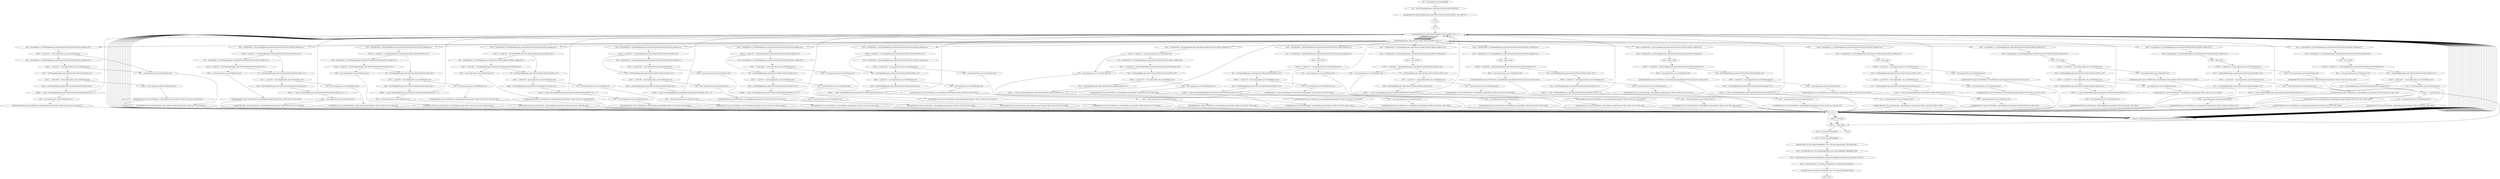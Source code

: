 digraph "unitGraph" {
    "r55 := @parameter0: java.lang.String[]"
    "$r0 = new jit.FloatingPoint.gen_math.ShortCircuitTest.ShortCircuitTest"
    "specialinvoke $r0.<jit.FloatingPoint.gen_math.ShortCircuitTest.ShortCircuitTest: void <init>()>()"
    "r1 = $r0"
    "i33 = 0"
    "<jit.FloatingPoint.gen_math.ShortCircuitTest.ShortCircuitTest: int t> = 0"
    "<jit.FloatingPoint.gen_math.ShortCircuitTest.ShortCircuitTest: int f> = 0"
    "$z0 = virtualinvoke r1.<jit.FloatingPoint.gen_math.ShortCircuitTest.ShortCircuitTest: boolean t()>()"
    "if $z0 == 0 goto $r2 = <java.lang.System: java.io.PrintStream out>"
    "$z8 = virtualinvoke r1.<jit.FloatingPoint.gen_math.ShortCircuitTest.ShortCircuitTest: boolean t()>()"
    "if $z8 == 0 goto $r2 = <java.lang.System: java.io.PrintStream out>"
    "$i31 = <jit.FloatingPoint.gen_math.ShortCircuitTest.ShortCircuitTest: int t>"
    "if $i31 != 2 goto $r53 = <java.lang.System: java.io.PrintStream out>"
    "$i32 = <jit.FloatingPoint.gen_math.ShortCircuitTest.ShortCircuitTest: int f>"
    "if $i32 == 0 goto <jit.FloatingPoint.gen_math.ShortCircuitTest.ShortCircuitTest: int t> = 0"
    "$r54 = <java.lang.System: java.io.PrintStream out>"
    "virtualinvoke $r54.<java.io.PrintStream: void println(java.lang.String)>(\"Short circuit error: true && true\")"
    "i33 = i33 + 1"
    "goto [?= <jit.FloatingPoint.gen_math.ShortCircuitTest.ShortCircuitTest: int t> = 0]"
    "$r53 = <java.lang.System: java.io.PrintStream out>"
    "virtualinvoke $r53.<java.io.PrintStream: void println(java.lang.String)>(\"Short circuit error: true && true\")"
    "$r2 = <java.lang.System: java.io.PrintStream out>"
    "virtualinvoke $r2.<java.io.PrintStream: void println(java.lang.String)>(\"Short circuit error: true && true\")"
    "$z9 = virtualinvoke r1.<jit.FloatingPoint.gen_math.ShortCircuitTest.ShortCircuitTest: boolean t()>()"
    "if $z9 == 0 goto $i1 = <jit.FloatingPoint.gen_math.ShortCircuitTest.ShortCircuitTest: int t>"
    "$z7 = virtualinvoke r1.<jit.FloatingPoint.gen_math.ShortCircuitTest.ShortCircuitTest: boolean f()>()"
    "if $z7 == 0 goto $i1 = <jit.FloatingPoint.gen_math.ShortCircuitTest.ShortCircuitTest: int t>"
    "$r52 = <java.lang.System: java.io.PrintStream out>"
    "virtualinvoke $r52.<java.io.PrintStream: void println(java.lang.String)>(\"Short circuit error: true && false\")"
    "$i1 = <jit.FloatingPoint.gen_math.ShortCircuitTest.ShortCircuitTest: int t>"
    "if $i1 != 1 goto $r3 = <java.lang.System: java.io.PrintStream out>"
    "$i30 = <jit.FloatingPoint.gen_math.ShortCircuitTest.ShortCircuitTest: int f>"
    "if $i30 == 1 goto <jit.FloatingPoint.gen_math.ShortCircuitTest.ShortCircuitTest: int t> = 0"
    "$r51 = <java.lang.System: java.io.PrintStream out>"
    "virtualinvoke $r51.<java.io.PrintStream: void println(java.lang.String)>(\"Short circuit error: true && false\")"
    "$r3 = <java.lang.System: java.io.PrintStream out>"
    "virtualinvoke $r3.<java.io.PrintStream: void println(java.lang.String)>(\"Short circuit error: true && false\")"
    "$z10 = virtualinvoke r1.<jit.FloatingPoint.gen_math.ShortCircuitTest.ShortCircuitTest: boolean f()>()"
    "if $z10 == 0 goto $i2 = <jit.FloatingPoint.gen_math.ShortCircuitTest.ShortCircuitTest: int f>"
    "$z6 = virtualinvoke r1.<jit.FloatingPoint.gen_math.ShortCircuitTest.ShortCircuitTest: boolean t()>()"
    "if $z6 == 0 goto $i2 = <jit.FloatingPoint.gen_math.ShortCircuitTest.ShortCircuitTest: int f>"
    "$r50 = <java.lang.System: java.io.PrintStream out>"
    "virtualinvoke $r50.<java.io.PrintStream: void println(java.lang.String)>(\"Short circuit error: false && true\")"
    "$i2 = <jit.FloatingPoint.gen_math.ShortCircuitTest.ShortCircuitTest: int f>"
    "if $i2 != 1 goto $r4 = <java.lang.System: java.io.PrintStream out>"
    "$i29 = <jit.FloatingPoint.gen_math.ShortCircuitTest.ShortCircuitTest: int t>"
    "if $i29 == 0 goto <jit.FloatingPoint.gen_math.ShortCircuitTest.ShortCircuitTest: int t> = 0"
    "$r49 = <java.lang.System: java.io.PrintStream out>"
    "virtualinvoke $r49.<java.io.PrintStream: void println(java.lang.String)>(\"Short circuit error: false && true\")"
    "$r4 = <java.lang.System: java.io.PrintStream out>"
    "virtualinvoke $r4.<java.io.PrintStream: void println(java.lang.String)>(\"Short circuit error: false && true\")"
    "$z11 = virtualinvoke r1.<jit.FloatingPoint.gen_math.ShortCircuitTest.ShortCircuitTest: boolean f()>()"
    "if $z11 == 0 goto $i3 = <jit.FloatingPoint.gen_math.ShortCircuitTest.ShortCircuitTest: int f>"
    "$z5 = virtualinvoke r1.<jit.FloatingPoint.gen_math.ShortCircuitTest.ShortCircuitTest: boolean f()>()"
    "if $z5 == 0 goto $i3 = <jit.FloatingPoint.gen_math.ShortCircuitTest.ShortCircuitTest: int f>"
    "$r48 = <java.lang.System: java.io.PrintStream out>"
    "virtualinvoke $r48.<java.io.PrintStream: void println(java.lang.String)>(\"Short circuit error: false && false\")"
    "$i3 = <jit.FloatingPoint.gen_math.ShortCircuitTest.ShortCircuitTest: int f>"
    "if $i3 != 1 goto $r5 = <java.lang.System: java.io.PrintStream out>"
    "$i28 = <jit.FloatingPoint.gen_math.ShortCircuitTest.ShortCircuitTest: int t>"
    "if $i28 == 0 goto <jit.FloatingPoint.gen_math.ShortCircuitTest.ShortCircuitTest: int t> = 0"
    "$r47 = <java.lang.System: java.io.PrintStream out>"
    "virtualinvoke $r47.<java.io.PrintStream: void println(java.lang.String)>(\"Short circuit error: false && false\")"
    "$r5 = <java.lang.System: java.io.PrintStream out>"
    "virtualinvoke $r5.<java.io.PrintStream: void println(java.lang.String)>(\"Short circuit error: false && false\")"
    "$z12 = virtualinvoke r1.<jit.FloatingPoint.gen_math.ShortCircuitTest.ShortCircuitTest: boolean t()>()"
    "if $z12 != 0 goto $i4 = <jit.FloatingPoint.gen_math.ShortCircuitTest.ShortCircuitTest: int t>"
    "$z4 = virtualinvoke r1.<jit.FloatingPoint.gen_math.ShortCircuitTest.ShortCircuitTest: boolean t()>()"
    "if $z4 == 0 goto $r46 = <java.lang.System: java.io.PrintStream out>"
    "$i4 = <jit.FloatingPoint.gen_math.ShortCircuitTest.ShortCircuitTest: int t>"
    "if $i4 != 1 goto $r6 = <java.lang.System: java.io.PrintStream out>"
    "$i27 = <jit.FloatingPoint.gen_math.ShortCircuitTest.ShortCircuitTest: int f>"
    "if $i27 == 0 goto <jit.FloatingPoint.gen_math.ShortCircuitTest.ShortCircuitTest: int t> = 0"
    "$r45 = <java.lang.System: java.io.PrintStream out>"
    "virtualinvoke $r45.<java.io.PrintStream: void println(java.lang.String)>(\"Short circuit error: true || true\")"
    "$r6 = <java.lang.System: java.io.PrintStream out>"
    "virtualinvoke $r6.<java.io.PrintStream: void println(java.lang.String)>(\"Short circuit error: true || true\")"
    "$r46 = <java.lang.System: java.io.PrintStream out>"
    "virtualinvoke $r46.<java.io.PrintStream: void println(java.lang.String)>(\"Short circuit error: true || true\")"
    "$z13 = virtualinvoke r1.<jit.FloatingPoint.gen_math.ShortCircuitTest.ShortCircuitTest: boolean t()>()"
    "if $z13 != 0 goto $i5 = <jit.FloatingPoint.gen_math.ShortCircuitTest.ShortCircuitTest: int t>"
    "$z3 = virtualinvoke r1.<jit.FloatingPoint.gen_math.ShortCircuitTest.ShortCircuitTest: boolean f()>()"
    "if $z3 == 0 goto $r44 = <java.lang.System: java.io.PrintStream out>"
    "$i5 = <jit.FloatingPoint.gen_math.ShortCircuitTest.ShortCircuitTest: int t>"
    "if $i5 != 1 goto $r7 = <java.lang.System: java.io.PrintStream out>"
    "$i26 = <jit.FloatingPoint.gen_math.ShortCircuitTest.ShortCircuitTest: int f>"
    "if $i26 == 0 goto <jit.FloatingPoint.gen_math.ShortCircuitTest.ShortCircuitTest: int t> = 0"
    "$r43 = <java.lang.System: java.io.PrintStream out>"
    "virtualinvoke $r43.<java.io.PrintStream: void println(java.lang.String)>(\"Short circuit error: true || false\")"
    "$r7 = <java.lang.System: java.io.PrintStream out>"
    "virtualinvoke $r7.<java.io.PrintStream: void println(java.lang.String)>(\"Short circuit error: true || false\")"
    "$r44 = <java.lang.System: java.io.PrintStream out>"
    "virtualinvoke $r44.<java.io.PrintStream: void println(java.lang.String)>(\"Short circuit error: true || false\")"
    "$z14 = virtualinvoke r1.<jit.FloatingPoint.gen_math.ShortCircuitTest.ShortCircuitTest: boolean f()>()"
    "if $z14 != 0 goto $i6 = <jit.FloatingPoint.gen_math.ShortCircuitTest.ShortCircuitTest: int f>"
    "$z2 = virtualinvoke r1.<jit.FloatingPoint.gen_math.ShortCircuitTest.ShortCircuitTest: boolean t()>()"
    "if $z2 == 0 goto $r42 = <java.lang.System: java.io.PrintStream out>"
    "$i6 = <jit.FloatingPoint.gen_math.ShortCircuitTest.ShortCircuitTest: int f>"
    "if $i6 != 1 goto $r8 = <java.lang.System: java.io.PrintStream out>"
    "$i25 = <jit.FloatingPoint.gen_math.ShortCircuitTest.ShortCircuitTest: int t>"
    "if $i25 == 1 goto <jit.FloatingPoint.gen_math.ShortCircuitTest.ShortCircuitTest: int t> = 0"
    "$r41 = <java.lang.System: java.io.PrintStream out>"
    "virtualinvoke $r41.<java.io.PrintStream: void println(java.lang.String)>(\"Short circuit error: false || true\")"
    "$r8 = <java.lang.System: java.io.PrintStream out>"
    "virtualinvoke $r8.<java.io.PrintStream: void println(java.lang.String)>(\"Short circuit error: false || true\")"
    "$r42 = <java.lang.System: java.io.PrintStream out>"
    "virtualinvoke $r42.<java.io.PrintStream: void println(java.lang.String)>(\"Short circuit error: false || true\")"
    "$z15 = virtualinvoke r1.<jit.FloatingPoint.gen_math.ShortCircuitTest.ShortCircuitTest: boolean f()>()"
    "if $z15 != 0 goto $r9 = <java.lang.System: java.io.PrintStream out>"
    "$z1 = virtualinvoke r1.<jit.FloatingPoint.gen_math.ShortCircuitTest.ShortCircuitTest: boolean f()>()"
    "if $z1 == 0 goto $i23 = <jit.FloatingPoint.gen_math.ShortCircuitTest.ShortCircuitTest: int f>"
    "$r9 = <java.lang.System: java.io.PrintStream out>"
    "virtualinvoke $r9.<java.io.PrintStream: void println(java.lang.String)>(\"Short circuit error: false || false\")"
    "$i23 = <jit.FloatingPoint.gen_math.ShortCircuitTest.ShortCircuitTest: int f>"
    "if $i23 != 2 goto $r39 = <java.lang.System: java.io.PrintStream out>"
    "$i24 = <jit.FloatingPoint.gen_math.ShortCircuitTest.ShortCircuitTest: int t>"
    "if $i24 == 0 goto <jit.FloatingPoint.gen_math.ShortCircuitTest.ShortCircuitTest: int t> = 0"
    "$r40 = <java.lang.System: java.io.PrintStream out>"
    "virtualinvoke $r40.<java.io.PrintStream: void println(java.lang.String)>(\"Short circuit error: false || false\")"
    "$r39 = <java.lang.System: java.io.PrintStream out>"
    "virtualinvoke $r39.<java.io.PrintStream: void println(java.lang.String)>(\"Short circuit error: false || false\")"
    "$z16 = virtualinvoke r1.<jit.FloatingPoint.gen_math.ShortCircuitTest.ShortCircuitTest: boolean t()>()"
    "$z17 = virtualinvoke r1.<jit.FloatingPoint.gen_math.ShortCircuitTest.ShortCircuitTest: boolean t()>()"
    "$z18 = $z16 & $z17"
    "if $z18 == 0 goto $r10 = <java.lang.System: java.io.PrintStream out>"
    "$i21 = <jit.FloatingPoint.gen_math.ShortCircuitTest.ShortCircuitTest: int t>"
    "if $i21 != 2 goto $r37 = <java.lang.System: java.io.PrintStream out>"
    "$i22 = <jit.FloatingPoint.gen_math.ShortCircuitTest.ShortCircuitTest: int f>"
    "if $i22 == 0 goto <jit.FloatingPoint.gen_math.ShortCircuitTest.ShortCircuitTest: int t> = 0"
    "$r38 = <java.lang.System: java.io.PrintStream out>"
    "virtualinvoke $r38.<java.io.PrintStream: void println(java.lang.String)>(\"Short circuit error: true & true\")"
    "$r37 = <java.lang.System: java.io.PrintStream out>"
    "virtualinvoke $r37.<java.io.PrintStream: void println(java.lang.String)>(\"Short circuit error: true & true\")"
    "$r10 = <java.lang.System: java.io.PrintStream out>"
    "virtualinvoke $r10.<java.io.PrintStream: void println(java.lang.String)>(\"Short circuit error: true & true\")"
    "$z19 = virtualinvoke r1.<jit.FloatingPoint.gen_math.ShortCircuitTest.ShortCircuitTest: boolean t()>()"
    "$z20 = virtualinvoke r1.<jit.FloatingPoint.gen_math.ShortCircuitTest.ShortCircuitTest: boolean f()>()"
    "$z21 = $z19 & $z20"
    "if $z21 == 0 goto $i7 = <jit.FloatingPoint.gen_math.ShortCircuitTest.ShortCircuitTest: int t>"
    "$r36 = <java.lang.System: java.io.PrintStream out>"
    "virtualinvoke $r36.<java.io.PrintStream: void println(java.lang.String)>(\"Short circuit error: true & false\")"
    "$i7 = <jit.FloatingPoint.gen_math.ShortCircuitTest.ShortCircuitTest: int t>"
    "if $i7 != 1 goto $r11 = <java.lang.System: java.io.PrintStream out>"
    "$i20 = <jit.FloatingPoint.gen_math.ShortCircuitTest.ShortCircuitTest: int f>"
    "if $i20 == 1 goto <jit.FloatingPoint.gen_math.ShortCircuitTest.ShortCircuitTest: int t> = 0"
    "$r35 = <java.lang.System: java.io.PrintStream out>"
    "virtualinvoke $r35.<java.io.PrintStream: void println(java.lang.String)>(\"Short circuit error: true & false\")"
    "$r11 = <java.lang.System: java.io.PrintStream out>"
    "virtualinvoke $r11.<java.io.PrintStream: void println(java.lang.String)>(\"Short circuit error: true & false\")"
    "$z22 = virtualinvoke r1.<jit.FloatingPoint.gen_math.ShortCircuitTest.ShortCircuitTest: boolean f()>()"
    "$z23 = virtualinvoke r1.<jit.FloatingPoint.gen_math.ShortCircuitTest.ShortCircuitTest: boolean t()>()"
    "$z24 = $z22 & $z23"
    "if $z24 == 0 goto $i8 = <jit.FloatingPoint.gen_math.ShortCircuitTest.ShortCircuitTest: int f>"
    "$r34 = <java.lang.System: java.io.PrintStream out>"
    "virtualinvoke $r34.<java.io.PrintStream: void println(java.lang.String)>(\"Short circuit error: false & true\")"
    "$i8 = <jit.FloatingPoint.gen_math.ShortCircuitTest.ShortCircuitTest: int f>"
    "if $i8 != 1 goto $r12 = <java.lang.System: java.io.PrintStream out>"
    "$i19 = <jit.FloatingPoint.gen_math.ShortCircuitTest.ShortCircuitTest: int t>"
    "if $i19 == 1 goto <jit.FloatingPoint.gen_math.ShortCircuitTest.ShortCircuitTest: int t> = 0"
    "$r33 = <java.lang.System: java.io.PrintStream out>"
    "virtualinvoke $r33.<java.io.PrintStream: void println(java.lang.String)>(\"Short circuit error: false & true\")"
    "$r12 = <java.lang.System: java.io.PrintStream out>"
    "virtualinvoke $r12.<java.io.PrintStream: void println(java.lang.String)>(\"Short circuit error: false & true\")"
    "$z25 = virtualinvoke r1.<jit.FloatingPoint.gen_math.ShortCircuitTest.ShortCircuitTest: boolean f()>()"
    "$z26 = virtualinvoke r1.<jit.FloatingPoint.gen_math.ShortCircuitTest.ShortCircuitTest: boolean f()>()"
    "$z27 = $z25 & $z26"
    "if $z27 == 0 goto $i9 = <jit.FloatingPoint.gen_math.ShortCircuitTest.ShortCircuitTest: int f>"
    "$r32 = <java.lang.System: java.io.PrintStream out>"
    "virtualinvoke $r32.<java.io.PrintStream: void println(java.lang.String)>(\"Short circuit error: false & false\")"
    "$i9 = <jit.FloatingPoint.gen_math.ShortCircuitTest.ShortCircuitTest: int f>"
    "if $i9 != 2 goto $r13 = <java.lang.System: java.io.PrintStream out>"
    "$i18 = <jit.FloatingPoint.gen_math.ShortCircuitTest.ShortCircuitTest: int t>"
    "if $i18 == 0 goto <jit.FloatingPoint.gen_math.ShortCircuitTest.ShortCircuitTest: int t> = 0"
    "$r31 = <java.lang.System: java.io.PrintStream out>"
    "virtualinvoke $r31.<java.io.PrintStream: void println(java.lang.String)>(\"Short circuit error: false & false\")"
    "$r13 = <java.lang.System: java.io.PrintStream out>"
    "virtualinvoke $r13.<java.io.PrintStream: void println(java.lang.String)>(\"Short circuit error: false & false\")"
    "$z28 = virtualinvoke r1.<jit.FloatingPoint.gen_math.ShortCircuitTest.ShortCircuitTest: boolean t()>()"
    "$z29 = virtualinvoke r1.<jit.FloatingPoint.gen_math.ShortCircuitTest.ShortCircuitTest: boolean t()>()"
    "$z30 = $z28 | $z29"
    "if $z30 == 0 goto $r14 = <java.lang.System: java.io.PrintStream out>"
    "$i16 = <jit.FloatingPoint.gen_math.ShortCircuitTest.ShortCircuitTest: int t>"
    "if $i16 != 2 goto $r29 = <java.lang.System: java.io.PrintStream out>"
    "$i17 = <jit.FloatingPoint.gen_math.ShortCircuitTest.ShortCircuitTest: int f>"
    "if $i17 == 0 goto <jit.FloatingPoint.gen_math.ShortCircuitTest.ShortCircuitTest: int t> = 0"
    "$r30 = <java.lang.System: java.io.PrintStream out>"
    "virtualinvoke $r30.<java.io.PrintStream: void println(java.lang.String)>(\"Short circuit error: true | true\")"
    "$r29 = <java.lang.System: java.io.PrintStream out>"
    "virtualinvoke $r29.<java.io.PrintStream: void println(java.lang.String)>(\"Short circuit error: true | true\")"
    "$r14 = <java.lang.System: java.io.PrintStream out>"
    "virtualinvoke $r14.<java.io.PrintStream: void println(java.lang.String)>(\"Short circuit error: true | true\")"
    "$z31 = virtualinvoke r1.<jit.FloatingPoint.gen_math.ShortCircuitTest.ShortCircuitTest: boolean t()>()"
    "$z32 = virtualinvoke r1.<jit.FloatingPoint.gen_math.ShortCircuitTest.ShortCircuitTest: boolean f()>()"
    "$z33 = $z31 | $z32"
    "if $z33 == 0 goto $r15 = <java.lang.System: java.io.PrintStream out>"
    "$i14 = <jit.FloatingPoint.gen_math.ShortCircuitTest.ShortCircuitTest: int t>"
    "if $i14 != 1 goto $r27 = <java.lang.System: java.io.PrintStream out>"
    "$i15 = <jit.FloatingPoint.gen_math.ShortCircuitTest.ShortCircuitTest: int f>"
    "if $i15 == 1 goto <jit.FloatingPoint.gen_math.ShortCircuitTest.ShortCircuitTest: int t> = 0"
    "$r28 = <java.lang.System: java.io.PrintStream out>"
    "virtualinvoke $r28.<java.io.PrintStream: void println(java.lang.String)>(\"Short circuit error: true | false\")"
    "$r27 = <java.lang.System: java.io.PrintStream out>"
    "virtualinvoke $r27.<java.io.PrintStream: void println(java.lang.String)>(\"Short circuit error: true | false\")"
    "$r15 = <java.lang.System: java.io.PrintStream out>"
    "virtualinvoke $r15.<java.io.PrintStream: void println(java.lang.String)>(\"Short circuit error: true | false\")"
    "$z34 = virtualinvoke r1.<jit.FloatingPoint.gen_math.ShortCircuitTest.ShortCircuitTest: boolean f()>()"
    "$z35 = virtualinvoke r1.<jit.FloatingPoint.gen_math.ShortCircuitTest.ShortCircuitTest: boolean t()>()"
    "$z36 = $z34 | $z35"
    "if $z36 == 0 goto $r16 = <java.lang.System: java.io.PrintStream out>"
    "$i12 = <jit.FloatingPoint.gen_math.ShortCircuitTest.ShortCircuitTest: int f>"
    "if $i12 != 1 goto $r25 = <java.lang.System: java.io.PrintStream out>"
    "$i13 = <jit.FloatingPoint.gen_math.ShortCircuitTest.ShortCircuitTest: int t>"
    "if $i13 == 1 goto <jit.FloatingPoint.gen_math.ShortCircuitTest.ShortCircuitTest: int t> = 0"
    "$r26 = <java.lang.System: java.io.PrintStream out>"
    "virtualinvoke $r26.<java.io.PrintStream: void println(java.lang.String)>(\"Short circuit error: false | true\")"
    "$r25 = <java.lang.System: java.io.PrintStream out>"
    "virtualinvoke $r25.<java.io.PrintStream: void println(java.lang.String)>(\"Short circuit error: false | true\")"
    "$r16 = <java.lang.System: java.io.PrintStream out>"
    "virtualinvoke $r16.<java.io.PrintStream: void println(java.lang.String)>(\"Short circuit error: false | true\")"
    "$z37 = virtualinvoke r1.<jit.FloatingPoint.gen_math.ShortCircuitTest.ShortCircuitTest: boolean f()>()"
    "$z38 = virtualinvoke r1.<jit.FloatingPoint.gen_math.ShortCircuitTest.ShortCircuitTest: boolean f()>()"
    "$z39 = $z37 | $z38"
    "if $z39 == 0 goto $i10 = <jit.FloatingPoint.gen_math.ShortCircuitTest.ShortCircuitTest: int f>"
    "$r24 = <java.lang.System: java.io.PrintStream out>"
    "virtualinvoke $r24.<java.io.PrintStream: void println(java.lang.String)>(\"Short circuit error: false | false\")"
    "goto [?= (branch)]"
    "$i10 = <jit.FloatingPoint.gen_math.ShortCircuitTest.ShortCircuitTest: int f>"
    "if $i10 != 2 goto $r17 = <java.lang.System: java.io.PrintStream out>"
    "$i11 = <jit.FloatingPoint.gen_math.ShortCircuitTest.ShortCircuitTest: int t>"
    "if $i11 == 0 goto (branch)"
    "$r23 = <java.lang.System: java.io.PrintStream out>"
    "virtualinvoke $r23.<java.io.PrintStream: void println(java.lang.String)>(\"Short circuit error: false | false\")"
    "$r17 = <java.lang.System: java.io.PrintStream out>"
    "virtualinvoke $r17.<java.io.PrintStream: void println(java.lang.String)>(\"Short circuit error: false | false\")"
    "if i33 <= 0 goto return"
    "$r18 = new nsk.share.TestFailure"
    "$r19 = new java.lang.StringBuilder"
    "specialinvoke $r19.<java.lang.StringBuilder: void <init>(java.lang.String)>(\"Test failed: got \")"
    "$r20 = virtualinvoke $r19.<java.lang.StringBuilder: java.lang.StringBuilder append(int)>(i33)"
    "$r21 = virtualinvoke $r20.<java.lang.StringBuilder: java.lang.StringBuilder append(java.lang.String)>(\"errors\")"
    "$r22 = virtualinvoke $r21.<java.lang.StringBuilder: java.lang.String toString()>()"
    "specialinvoke $r18.<nsk.share.TestFailure: void <init>(java.lang.String)>($r22)"
    "throw $r18"
    "return"
    "r55 := @parameter0: java.lang.String[]"->"$r0 = new jit.FloatingPoint.gen_math.ShortCircuitTest.ShortCircuitTest";
    "$r0 = new jit.FloatingPoint.gen_math.ShortCircuitTest.ShortCircuitTest"->"specialinvoke $r0.<jit.FloatingPoint.gen_math.ShortCircuitTest.ShortCircuitTest: void <init>()>()";
    "specialinvoke $r0.<jit.FloatingPoint.gen_math.ShortCircuitTest.ShortCircuitTest: void <init>()>()"->"r1 = $r0";
    "r1 = $r0"->"i33 = 0";
    "i33 = 0"->"<jit.FloatingPoint.gen_math.ShortCircuitTest.ShortCircuitTest: int t> = 0";
    "<jit.FloatingPoint.gen_math.ShortCircuitTest.ShortCircuitTest: int t> = 0"->"<jit.FloatingPoint.gen_math.ShortCircuitTest.ShortCircuitTest: int f> = 0";
    "<jit.FloatingPoint.gen_math.ShortCircuitTest.ShortCircuitTest: int f> = 0"->"$z0 = virtualinvoke r1.<jit.FloatingPoint.gen_math.ShortCircuitTest.ShortCircuitTest: boolean t()>()";
    "$z0 = virtualinvoke r1.<jit.FloatingPoint.gen_math.ShortCircuitTest.ShortCircuitTest: boolean t()>()"->"if $z0 == 0 goto $r2 = <java.lang.System: java.io.PrintStream out>";
    "if $z0 == 0 goto $r2 = <java.lang.System: java.io.PrintStream out>"->"$z8 = virtualinvoke r1.<jit.FloatingPoint.gen_math.ShortCircuitTest.ShortCircuitTest: boolean t()>()";
    "if $z0 == 0 goto $r2 = <java.lang.System: java.io.PrintStream out>"->"$r2 = <java.lang.System: java.io.PrintStream out>";
    "$z8 = virtualinvoke r1.<jit.FloatingPoint.gen_math.ShortCircuitTest.ShortCircuitTest: boolean t()>()"->"if $z8 == 0 goto $r2 = <java.lang.System: java.io.PrintStream out>";
    "if $z8 == 0 goto $r2 = <java.lang.System: java.io.PrintStream out>"->"$i31 = <jit.FloatingPoint.gen_math.ShortCircuitTest.ShortCircuitTest: int t>";
    "if $z8 == 0 goto $r2 = <java.lang.System: java.io.PrintStream out>"->"$r2 = <java.lang.System: java.io.PrintStream out>";
    "$i31 = <jit.FloatingPoint.gen_math.ShortCircuitTest.ShortCircuitTest: int t>"->"if $i31 != 2 goto $r53 = <java.lang.System: java.io.PrintStream out>";
    "if $i31 != 2 goto $r53 = <java.lang.System: java.io.PrintStream out>"->"$i32 = <jit.FloatingPoint.gen_math.ShortCircuitTest.ShortCircuitTest: int f>";
    "if $i31 != 2 goto $r53 = <java.lang.System: java.io.PrintStream out>"->"$r53 = <java.lang.System: java.io.PrintStream out>";
    "$i32 = <jit.FloatingPoint.gen_math.ShortCircuitTest.ShortCircuitTest: int f>"->"if $i32 == 0 goto <jit.FloatingPoint.gen_math.ShortCircuitTest.ShortCircuitTest: int t> = 0";
    "if $i32 == 0 goto <jit.FloatingPoint.gen_math.ShortCircuitTest.ShortCircuitTest: int t> = 0"->"$r54 = <java.lang.System: java.io.PrintStream out>";
    "if $i32 == 0 goto <jit.FloatingPoint.gen_math.ShortCircuitTest.ShortCircuitTest: int t> = 0"->"<jit.FloatingPoint.gen_math.ShortCircuitTest.ShortCircuitTest: int t> = 0";
    "$r54 = <java.lang.System: java.io.PrintStream out>"->"virtualinvoke $r54.<java.io.PrintStream: void println(java.lang.String)>(\"Short circuit error: true && true\")";
    "virtualinvoke $r54.<java.io.PrintStream: void println(java.lang.String)>(\"Short circuit error: true && true\")"->"i33 = i33 + 1";
    "i33 = i33 + 1"->"goto [?= <jit.FloatingPoint.gen_math.ShortCircuitTest.ShortCircuitTest: int t> = 0]";
    "goto [?= <jit.FloatingPoint.gen_math.ShortCircuitTest.ShortCircuitTest: int t> = 0]"->"<jit.FloatingPoint.gen_math.ShortCircuitTest.ShortCircuitTest: int t> = 0";
    "$r53 = <java.lang.System: java.io.PrintStream out>"->"virtualinvoke $r53.<java.io.PrintStream: void println(java.lang.String)>(\"Short circuit error: true && true\")";
    "virtualinvoke $r53.<java.io.PrintStream: void println(java.lang.String)>(\"Short circuit error: true && true\")"->"i33 = i33 + 1";
    "i33 = i33 + 1"->"goto [?= <jit.FloatingPoint.gen_math.ShortCircuitTest.ShortCircuitTest: int t> = 0]";
    "goto [?= <jit.FloatingPoint.gen_math.ShortCircuitTest.ShortCircuitTest: int t> = 0]"->"<jit.FloatingPoint.gen_math.ShortCircuitTest.ShortCircuitTest: int t> = 0";
    "$r2 = <java.lang.System: java.io.PrintStream out>"->"virtualinvoke $r2.<java.io.PrintStream: void println(java.lang.String)>(\"Short circuit error: true && true\")";
    "virtualinvoke $r2.<java.io.PrintStream: void println(java.lang.String)>(\"Short circuit error: true && true\")"->"i33 = i33 + 1";
    "i33 = i33 + 1"->"<jit.FloatingPoint.gen_math.ShortCircuitTest.ShortCircuitTest: int t> = 0";
    "<jit.FloatingPoint.gen_math.ShortCircuitTest.ShortCircuitTest: int t> = 0"->"<jit.FloatingPoint.gen_math.ShortCircuitTest.ShortCircuitTest: int f> = 0";
    "<jit.FloatingPoint.gen_math.ShortCircuitTest.ShortCircuitTest: int f> = 0"->"$z9 = virtualinvoke r1.<jit.FloatingPoint.gen_math.ShortCircuitTest.ShortCircuitTest: boolean t()>()";
    "$z9 = virtualinvoke r1.<jit.FloatingPoint.gen_math.ShortCircuitTest.ShortCircuitTest: boolean t()>()"->"if $z9 == 0 goto $i1 = <jit.FloatingPoint.gen_math.ShortCircuitTest.ShortCircuitTest: int t>";
    "if $z9 == 0 goto $i1 = <jit.FloatingPoint.gen_math.ShortCircuitTest.ShortCircuitTest: int t>"->"$z7 = virtualinvoke r1.<jit.FloatingPoint.gen_math.ShortCircuitTest.ShortCircuitTest: boolean f()>()";
    "if $z9 == 0 goto $i1 = <jit.FloatingPoint.gen_math.ShortCircuitTest.ShortCircuitTest: int t>"->"$i1 = <jit.FloatingPoint.gen_math.ShortCircuitTest.ShortCircuitTest: int t>";
    "$z7 = virtualinvoke r1.<jit.FloatingPoint.gen_math.ShortCircuitTest.ShortCircuitTest: boolean f()>()"->"if $z7 == 0 goto $i1 = <jit.FloatingPoint.gen_math.ShortCircuitTest.ShortCircuitTest: int t>";
    "if $z7 == 0 goto $i1 = <jit.FloatingPoint.gen_math.ShortCircuitTest.ShortCircuitTest: int t>"->"$r52 = <java.lang.System: java.io.PrintStream out>";
    "if $z7 == 0 goto $i1 = <jit.FloatingPoint.gen_math.ShortCircuitTest.ShortCircuitTest: int t>"->"$i1 = <jit.FloatingPoint.gen_math.ShortCircuitTest.ShortCircuitTest: int t>";
    "$r52 = <java.lang.System: java.io.PrintStream out>"->"virtualinvoke $r52.<java.io.PrintStream: void println(java.lang.String)>(\"Short circuit error: true && false\")";
    "virtualinvoke $r52.<java.io.PrintStream: void println(java.lang.String)>(\"Short circuit error: true && false\")"->"i33 = i33 + 1";
    "i33 = i33 + 1"->"goto [?= <jit.FloatingPoint.gen_math.ShortCircuitTest.ShortCircuitTest: int t> = 0]";
    "goto [?= <jit.FloatingPoint.gen_math.ShortCircuitTest.ShortCircuitTest: int t> = 0]"->"<jit.FloatingPoint.gen_math.ShortCircuitTest.ShortCircuitTest: int t> = 0";
    "$i1 = <jit.FloatingPoint.gen_math.ShortCircuitTest.ShortCircuitTest: int t>"->"if $i1 != 1 goto $r3 = <java.lang.System: java.io.PrintStream out>";
    "if $i1 != 1 goto $r3 = <java.lang.System: java.io.PrintStream out>"->"$i30 = <jit.FloatingPoint.gen_math.ShortCircuitTest.ShortCircuitTest: int f>";
    "if $i1 != 1 goto $r3 = <java.lang.System: java.io.PrintStream out>"->"$r3 = <java.lang.System: java.io.PrintStream out>";
    "$i30 = <jit.FloatingPoint.gen_math.ShortCircuitTest.ShortCircuitTest: int f>"->"if $i30 == 1 goto <jit.FloatingPoint.gen_math.ShortCircuitTest.ShortCircuitTest: int t> = 0";
    "if $i30 == 1 goto <jit.FloatingPoint.gen_math.ShortCircuitTest.ShortCircuitTest: int t> = 0"->"$r51 = <java.lang.System: java.io.PrintStream out>";
    "if $i30 == 1 goto <jit.FloatingPoint.gen_math.ShortCircuitTest.ShortCircuitTest: int t> = 0"->"<jit.FloatingPoint.gen_math.ShortCircuitTest.ShortCircuitTest: int t> = 0";
    "$r51 = <java.lang.System: java.io.PrintStream out>"->"virtualinvoke $r51.<java.io.PrintStream: void println(java.lang.String)>(\"Short circuit error: true && false\")";
    "virtualinvoke $r51.<java.io.PrintStream: void println(java.lang.String)>(\"Short circuit error: true && false\")"->"i33 = i33 + 1";
    "i33 = i33 + 1"->"goto [?= <jit.FloatingPoint.gen_math.ShortCircuitTest.ShortCircuitTest: int t> = 0]";
    "goto [?= <jit.FloatingPoint.gen_math.ShortCircuitTest.ShortCircuitTest: int t> = 0]"->"<jit.FloatingPoint.gen_math.ShortCircuitTest.ShortCircuitTest: int t> = 0";
    "$r3 = <java.lang.System: java.io.PrintStream out>"->"virtualinvoke $r3.<java.io.PrintStream: void println(java.lang.String)>(\"Short circuit error: true && false\")";
    "virtualinvoke $r3.<java.io.PrintStream: void println(java.lang.String)>(\"Short circuit error: true && false\")"->"i33 = i33 + 1";
    "i33 = i33 + 1"->"<jit.FloatingPoint.gen_math.ShortCircuitTest.ShortCircuitTest: int t> = 0";
    "<jit.FloatingPoint.gen_math.ShortCircuitTest.ShortCircuitTest: int t> = 0"->"<jit.FloatingPoint.gen_math.ShortCircuitTest.ShortCircuitTest: int f> = 0";
    "<jit.FloatingPoint.gen_math.ShortCircuitTest.ShortCircuitTest: int f> = 0"->"$z10 = virtualinvoke r1.<jit.FloatingPoint.gen_math.ShortCircuitTest.ShortCircuitTest: boolean f()>()";
    "$z10 = virtualinvoke r1.<jit.FloatingPoint.gen_math.ShortCircuitTest.ShortCircuitTest: boolean f()>()"->"if $z10 == 0 goto $i2 = <jit.FloatingPoint.gen_math.ShortCircuitTest.ShortCircuitTest: int f>";
    "if $z10 == 0 goto $i2 = <jit.FloatingPoint.gen_math.ShortCircuitTest.ShortCircuitTest: int f>"->"$z6 = virtualinvoke r1.<jit.FloatingPoint.gen_math.ShortCircuitTest.ShortCircuitTest: boolean t()>()";
    "if $z10 == 0 goto $i2 = <jit.FloatingPoint.gen_math.ShortCircuitTest.ShortCircuitTest: int f>"->"$i2 = <jit.FloatingPoint.gen_math.ShortCircuitTest.ShortCircuitTest: int f>";
    "$z6 = virtualinvoke r1.<jit.FloatingPoint.gen_math.ShortCircuitTest.ShortCircuitTest: boolean t()>()"->"if $z6 == 0 goto $i2 = <jit.FloatingPoint.gen_math.ShortCircuitTest.ShortCircuitTest: int f>";
    "if $z6 == 0 goto $i2 = <jit.FloatingPoint.gen_math.ShortCircuitTest.ShortCircuitTest: int f>"->"$r50 = <java.lang.System: java.io.PrintStream out>";
    "if $z6 == 0 goto $i2 = <jit.FloatingPoint.gen_math.ShortCircuitTest.ShortCircuitTest: int f>"->"$i2 = <jit.FloatingPoint.gen_math.ShortCircuitTest.ShortCircuitTest: int f>";
    "$r50 = <java.lang.System: java.io.PrintStream out>"->"virtualinvoke $r50.<java.io.PrintStream: void println(java.lang.String)>(\"Short circuit error: false && true\")";
    "virtualinvoke $r50.<java.io.PrintStream: void println(java.lang.String)>(\"Short circuit error: false && true\")"->"i33 = i33 + 1";
    "i33 = i33 + 1"->"goto [?= <jit.FloatingPoint.gen_math.ShortCircuitTest.ShortCircuitTest: int t> = 0]";
    "goto [?= <jit.FloatingPoint.gen_math.ShortCircuitTest.ShortCircuitTest: int t> = 0]"->"<jit.FloatingPoint.gen_math.ShortCircuitTest.ShortCircuitTest: int t> = 0";
    "$i2 = <jit.FloatingPoint.gen_math.ShortCircuitTest.ShortCircuitTest: int f>"->"if $i2 != 1 goto $r4 = <java.lang.System: java.io.PrintStream out>";
    "if $i2 != 1 goto $r4 = <java.lang.System: java.io.PrintStream out>"->"$i29 = <jit.FloatingPoint.gen_math.ShortCircuitTest.ShortCircuitTest: int t>";
    "if $i2 != 1 goto $r4 = <java.lang.System: java.io.PrintStream out>"->"$r4 = <java.lang.System: java.io.PrintStream out>";
    "$i29 = <jit.FloatingPoint.gen_math.ShortCircuitTest.ShortCircuitTest: int t>"->"if $i29 == 0 goto <jit.FloatingPoint.gen_math.ShortCircuitTest.ShortCircuitTest: int t> = 0";
    "if $i29 == 0 goto <jit.FloatingPoint.gen_math.ShortCircuitTest.ShortCircuitTest: int t> = 0"->"$r49 = <java.lang.System: java.io.PrintStream out>";
    "if $i29 == 0 goto <jit.FloatingPoint.gen_math.ShortCircuitTest.ShortCircuitTest: int t> = 0"->"<jit.FloatingPoint.gen_math.ShortCircuitTest.ShortCircuitTest: int t> = 0";
    "$r49 = <java.lang.System: java.io.PrintStream out>"->"virtualinvoke $r49.<java.io.PrintStream: void println(java.lang.String)>(\"Short circuit error: false && true\")";
    "virtualinvoke $r49.<java.io.PrintStream: void println(java.lang.String)>(\"Short circuit error: false && true\")"->"i33 = i33 + 1";
    "i33 = i33 + 1"->"goto [?= <jit.FloatingPoint.gen_math.ShortCircuitTest.ShortCircuitTest: int t> = 0]";
    "goto [?= <jit.FloatingPoint.gen_math.ShortCircuitTest.ShortCircuitTest: int t> = 0]"->"<jit.FloatingPoint.gen_math.ShortCircuitTest.ShortCircuitTest: int t> = 0";
    "$r4 = <java.lang.System: java.io.PrintStream out>"->"virtualinvoke $r4.<java.io.PrintStream: void println(java.lang.String)>(\"Short circuit error: false && true\")";
    "virtualinvoke $r4.<java.io.PrintStream: void println(java.lang.String)>(\"Short circuit error: false && true\")"->"i33 = i33 + 1";
    "i33 = i33 + 1"->"<jit.FloatingPoint.gen_math.ShortCircuitTest.ShortCircuitTest: int t> = 0";
    "<jit.FloatingPoint.gen_math.ShortCircuitTest.ShortCircuitTest: int t> = 0"->"<jit.FloatingPoint.gen_math.ShortCircuitTest.ShortCircuitTest: int f> = 0";
    "<jit.FloatingPoint.gen_math.ShortCircuitTest.ShortCircuitTest: int f> = 0"->"$z11 = virtualinvoke r1.<jit.FloatingPoint.gen_math.ShortCircuitTest.ShortCircuitTest: boolean f()>()";
    "$z11 = virtualinvoke r1.<jit.FloatingPoint.gen_math.ShortCircuitTest.ShortCircuitTest: boolean f()>()"->"if $z11 == 0 goto $i3 = <jit.FloatingPoint.gen_math.ShortCircuitTest.ShortCircuitTest: int f>";
    "if $z11 == 0 goto $i3 = <jit.FloatingPoint.gen_math.ShortCircuitTest.ShortCircuitTest: int f>"->"$z5 = virtualinvoke r1.<jit.FloatingPoint.gen_math.ShortCircuitTest.ShortCircuitTest: boolean f()>()";
    "if $z11 == 0 goto $i3 = <jit.FloatingPoint.gen_math.ShortCircuitTest.ShortCircuitTest: int f>"->"$i3 = <jit.FloatingPoint.gen_math.ShortCircuitTest.ShortCircuitTest: int f>";
    "$z5 = virtualinvoke r1.<jit.FloatingPoint.gen_math.ShortCircuitTest.ShortCircuitTest: boolean f()>()"->"if $z5 == 0 goto $i3 = <jit.FloatingPoint.gen_math.ShortCircuitTest.ShortCircuitTest: int f>";
    "if $z5 == 0 goto $i3 = <jit.FloatingPoint.gen_math.ShortCircuitTest.ShortCircuitTest: int f>"->"$r48 = <java.lang.System: java.io.PrintStream out>";
    "if $z5 == 0 goto $i3 = <jit.FloatingPoint.gen_math.ShortCircuitTest.ShortCircuitTest: int f>"->"$i3 = <jit.FloatingPoint.gen_math.ShortCircuitTest.ShortCircuitTest: int f>";
    "$r48 = <java.lang.System: java.io.PrintStream out>"->"virtualinvoke $r48.<java.io.PrintStream: void println(java.lang.String)>(\"Short circuit error: false && false\")";
    "virtualinvoke $r48.<java.io.PrintStream: void println(java.lang.String)>(\"Short circuit error: false && false\")"->"i33 = i33 + 1";
    "i33 = i33 + 1"->"goto [?= <jit.FloatingPoint.gen_math.ShortCircuitTest.ShortCircuitTest: int t> = 0]";
    "goto [?= <jit.FloatingPoint.gen_math.ShortCircuitTest.ShortCircuitTest: int t> = 0]"->"<jit.FloatingPoint.gen_math.ShortCircuitTest.ShortCircuitTest: int t> = 0";
    "$i3 = <jit.FloatingPoint.gen_math.ShortCircuitTest.ShortCircuitTest: int f>"->"if $i3 != 1 goto $r5 = <java.lang.System: java.io.PrintStream out>";
    "if $i3 != 1 goto $r5 = <java.lang.System: java.io.PrintStream out>"->"$i28 = <jit.FloatingPoint.gen_math.ShortCircuitTest.ShortCircuitTest: int t>";
    "if $i3 != 1 goto $r5 = <java.lang.System: java.io.PrintStream out>"->"$r5 = <java.lang.System: java.io.PrintStream out>";
    "$i28 = <jit.FloatingPoint.gen_math.ShortCircuitTest.ShortCircuitTest: int t>"->"if $i28 == 0 goto <jit.FloatingPoint.gen_math.ShortCircuitTest.ShortCircuitTest: int t> = 0";
    "if $i28 == 0 goto <jit.FloatingPoint.gen_math.ShortCircuitTest.ShortCircuitTest: int t> = 0"->"$r47 = <java.lang.System: java.io.PrintStream out>";
    "if $i28 == 0 goto <jit.FloatingPoint.gen_math.ShortCircuitTest.ShortCircuitTest: int t> = 0"->"<jit.FloatingPoint.gen_math.ShortCircuitTest.ShortCircuitTest: int t> = 0";
    "$r47 = <java.lang.System: java.io.PrintStream out>"->"virtualinvoke $r47.<java.io.PrintStream: void println(java.lang.String)>(\"Short circuit error: false && false\")";
    "virtualinvoke $r47.<java.io.PrintStream: void println(java.lang.String)>(\"Short circuit error: false && false\")"->"i33 = i33 + 1";
    "i33 = i33 + 1"->"goto [?= <jit.FloatingPoint.gen_math.ShortCircuitTest.ShortCircuitTest: int t> = 0]";
    "goto [?= <jit.FloatingPoint.gen_math.ShortCircuitTest.ShortCircuitTest: int t> = 0]"->"<jit.FloatingPoint.gen_math.ShortCircuitTest.ShortCircuitTest: int t> = 0";
    "$r5 = <java.lang.System: java.io.PrintStream out>"->"virtualinvoke $r5.<java.io.PrintStream: void println(java.lang.String)>(\"Short circuit error: false && false\")";
    "virtualinvoke $r5.<java.io.PrintStream: void println(java.lang.String)>(\"Short circuit error: false && false\")"->"i33 = i33 + 1";
    "i33 = i33 + 1"->"<jit.FloatingPoint.gen_math.ShortCircuitTest.ShortCircuitTest: int t> = 0";
    "<jit.FloatingPoint.gen_math.ShortCircuitTest.ShortCircuitTest: int t> = 0"->"<jit.FloatingPoint.gen_math.ShortCircuitTest.ShortCircuitTest: int f> = 0";
    "<jit.FloatingPoint.gen_math.ShortCircuitTest.ShortCircuitTest: int f> = 0"->"$z12 = virtualinvoke r1.<jit.FloatingPoint.gen_math.ShortCircuitTest.ShortCircuitTest: boolean t()>()";
    "$z12 = virtualinvoke r1.<jit.FloatingPoint.gen_math.ShortCircuitTest.ShortCircuitTest: boolean t()>()"->"if $z12 != 0 goto $i4 = <jit.FloatingPoint.gen_math.ShortCircuitTest.ShortCircuitTest: int t>";
    "if $z12 != 0 goto $i4 = <jit.FloatingPoint.gen_math.ShortCircuitTest.ShortCircuitTest: int t>"->"$z4 = virtualinvoke r1.<jit.FloatingPoint.gen_math.ShortCircuitTest.ShortCircuitTest: boolean t()>()";
    "if $z12 != 0 goto $i4 = <jit.FloatingPoint.gen_math.ShortCircuitTest.ShortCircuitTest: int t>"->"$i4 = <jit.FloatingPoint.gen_math.ShortCircuitTest.ShortCircuitTest: int t>";
    "$z4 = virtualinvoke r1.<jit.FloatingPoint.gen_math.ShortCircuitTest.ShortCircuitTest: boolean t()>()"->"if $z4 == 0 goto $r46 = <java.lang.System: java.io.PrintStream out>";
    "if $z4 == 0 goto $r46 = <java.lang.System: java.io.PrintStream out>"->"$i4 = <jit.FloatingPoint.gen_math.ShortCircuitTest.ShortCircuitTest: int t>";
    "if $z4 == 0 goto $r46 = <java.lang.System: java.io.PrintStream out>"->"$r46 = <java.lang.System: java.io.PrintStream out>";
    "$i4 = <jit.FloatingPoint.gen_math.ShortCircuitTest.ShortCircuitTest: int t>"->"if $i4 != 1 goto $r6 = <java.lang.System: java.io.PrintStream out>";
    "if $i4 != 1 goto $r6 = <java.lang.System: java.io.PrintStream out>"->"$i27 = <jit.FloatingPoint.gen_math.ShortCircuitTest.ShortCircuitTest: int f>";
    "if $i4 != 1 goto $r6 = <java.lang.System: java.io.PrintStream out>"->"$r6 = <java.lang.System: java.io.PrintStream out>";
    "$i27 = <jit.FloatingPoint.gen_math.ShortCircuitTest.ShortCircuitTest: int f>"->"if $i27 == 0 goto <jit.FloatingPoint.gen_math.ShortCircuitTest.ShortCircuitTest: int t> = 0";
    "if $i27 == 0 goto <jit.FloatingPoint.gen_math.ShortCircuitTest.ShortCircuitTest: int t> = 0"->"$r45 = <java.lang.System: java.io.PrintStream out>";
    "if $i27 == 0 goto <jit.FloatingPoint.gen_math.ShortCircuitTest.ShortCircuitTest: int t> = 0"->"<jit.FloatingPoint.gen_math.ShortCircuitTest.ShortCircuitTest: int t> = 0";
    "$r45 = <java.lang.System: java.io.PrintStream out>"->"virtualinvoke $r45.<java.io.PrintStream: void println(java.lang.String)>(\"Short circuit error: true || true\")";
    "virtualinvoke $r45.<java.io.PrintStream: void println(java.lang.String)>(\"Short circuit error: true || true\")"->"i33 = i33 + 1";
    "i33 = i33 + 1"->"goto [?= <jit.FloatingPoint.gen_math.ShortCircuitTest.ShortCircuitTest: int t> = 0]";
    "goto [?= <jit.FloatingPoint.gen_math.ShortCircuitTest.ShortCircuitTest: int t> = 0]"->"<jit.FloatingPoint.gen_math.ShortCircuitTest.ShortCircuitTest: int t> = 0";
    "$r6 = <java.lang.System: java.io.PrintStream out>"->"virtualinvoke $r6.<java.io.PrintStream: void println(java.lang.String)>(\"Short circuit error: true || true\")";
    "virtualinvoke $r6.<java.io.PrintStream: void println(java.lang.String)>(\"Short circuit error: true || true\")"->"i33 = i33 + 1";
    "i33 = i33 + 1"->"goto [?= <jit.FloatingPoint.gen_math.ShortCircuitTest.ShortCircuitTest: int t> = 0]";
    "goto [?= <jit.FloatingPoint.gen_math.ShortCircuitTest.ShortCircuitTest: int t> = 0]"->"<jit.FloatingPoint.gen_math.ShortCircuitTest.ShortCircuitTest: int t> = 0";
    "$r46 = <java.lang.System: java.io.PrintStream out>"->"virtualinvoke $r46.<java.io.PrintStream: void println(java.lang.String)>(\"Short circuit error: true || true\")";
    "virtualinvoke $r46.<java.io.PrintStream: void println(java.lang.String)>(\"Short circuit error: true || true\")"->"i33 = i33 + 1";
    "i33 = i33 + 1"->"<jit.FloatingPoint.gen_math.ShortCircuitTest.ShortCircuitTest: int t> = 0";
    "<jit.FloatingPoint.gen_math.ShortCircuitTest.ShortCircuitTest: int t> = 0"->"<jit.FloatingPoint.gen_math.ShortCircuitTest.ShortCircuitTest: int f> = 0";
    "<jit.FloatingPoint.gen_math.ShortCircuitTest.ShortCircuitTest: int f> = 0"->"$z13 = virtualinvoke r1.<jit.FloatingPoint.gen_math.ShortCircuitTest.ShortCircuitTest: boolean t()>()";
    "$z13 = virtualinvoke r1.<jit.FloatingPoint.gen_math.ShortCircuitTest.ShortCircuitTest: boolean t()>()"->"if $z13 != 0 goto $i5 = <jit.FloatingPoint.gen_math.ShortCircuitTest.ShortCircuitTest: int t>";
    "if $z13 != 0 goto $i5 = <jit.FloatingPoint.gen_math.ShortCircuitTest.ShortCircuitTest: int t>"->"$z3 = virtualinvoke r1.<jit.FloatingPoint.gen_math.ShortCircuitTest.ShortCircuitTest: boolean f()>()";
    "if $z13 != 0 goto $i5 = <jit.FloatingPoint.gen_math.ShortCircuitTest.ShortCircuitTest: int t>"->"$i5 = <jit.FloatingPoint.gen_math.ShortCircuitTest.ShortCircuitTest: int t>";
    "$z3 = virtualinvoke r1.<jit.FloatingPoint.gen_math.ShortCircuitTest.ShortCircuitTest: boolean f()>()"->"if $z3 == 0 goto $r44 = <java.lang.System: java.io.PrintStream out>";
    "if $z3 == 0 goto $r44 = <java.lang.System: java.io.PrintStream out>"->"$i5 = <jit.FloatingPoint.gen_math.ShortCircuitTest.ShortCircuitTest: int t>";
    "if $z3 == 0 goto $r44 = <java.lang.System: java.io.PrintStream out>"->"$r44 = <java.lang.System: java.io.PrintStream out>";
    "$i5 = <jit.FloatingPoint.gen_math.ShortCircuitTest.ShortCircuitTest: int t>"->"if $i5 != 1 goto $r7 = <java.lang.System: java.io.PrintStream out>";
    "if $i5 != 1 goto $r7 = <java.lang.System: java.io.PrintStream out>"->"$i26 = <jit.FloatingPoint.gen_math.ShortCircuitTest.ShortCircuitTest: int f>";
    "if $i5 != 1 goto $r7 = <java.lang.System: java.io.PrintStream out>"->"$r7 = <java.lang.System: java.io.PrintStream out>";
    "$i26 = <jit.FloatingPoint.gen_math.ShortCircuitTest.ShortCircuitTest: int f>"->"if $i26 == 0 goto <jit.FloatingPoint.gen_math.ShortCircuitTest.ShortCircuitTest: int t> = 0";
    "if $i26 == 0 goto <jit.FloatingPoint.gen_math.ShortCircuitTest.ShortCircuitTest: int t> = 0"->"$r43 = <java.lang.System: java.io.PrintStream out>";
    "if $i26 == 0 goto <jit.FloatingPoint.gen_math.ShortCircuitTest.ShortCircuitTest: int t> = 0"->"<jit.FloatingPoint.gen_math.ShortCircuitTest.ShortCircuitTest: int t> = 0";
    "$r43 = <java.lang.System: java.io.PrintStream out>"->"virtualinvoke $r43.<java.io.PrintStream: void println(java.lang.String)>(\"Short circuit error: true || false\")";
    "virtualinvoke $r43.<java.io.PrintStream: void println(java.lang.String)>(\"Short circuit error: true || false\")"->"i33 = i33 + 1";
    "i33 = i33 + 1"->"goto [?= <jit.FloatingPoint.gen_math.ShortCircuitTest.ShortCircuitTest: int t> = 0]";
    "goto [?= <jit.FloatingPoint.gen_math.ShortCircuitTest.ShortCircuitTest: int t> = 0]"->"<jit.FloatingPoint.gen_math.ShortCircuitTest.ShortCircuitTest: int t> = 0";
    "$r7 = <java.lang.System: java.io.PrintStream out>"->"virtualinvoke $r7.<java.io.PrintStream: void println(java.lang.String)>(\"Short circuit error: true || false\")";
    "virtualinvoke $r7.<java.io.PrintStream: void println(java.lang.String)>(\"Short circuit error: true || false\")"->"i33 = i33 + 1";
    "i33 = i33 + 1"->"goto [?= <jit.FloatingPoint.gen_math.ShortCircuitTest.ShortCircuitTest: int t> = 0]";
    "goto [?= <jit.FloatingPoint.gen_math.ShortCircuitTest.ShortCircuitTest: int t> = 0]"->"<jit.FloatingPoint.gen_math.ShortCircuitTest.ShortCircuitTest: int t> = 0";
    "$r44 = <java.lang.System: java.io.PrintStream out>"->"virtualinvoke $r44.<java.io.PrintStream: void println(java.lang.String)>(\"Short circuit error: true || false\")";
    "virtualinvoke $r44.<java.io.PrintStream: void println(java.lang.String)>(\"Short circuit error: true || false\")"->"i33 = i33 + 1";
    "i33 = i33 + 1"->"<jit.FloatingPoint.gen_math.ShortCircuitTest.ShortCircuitTest: int t> = 0";
    "<jit.FloatingPoint.gen_math.ShortCircuitTest.ShortCircuitTest: int t> = 0"->"<jit.FloatingPoint.gen_math.ShortCircuitTest.ShortCircuitTest: int f> = 0";
    "<jit.FloatingPoint.gen_math.ShortCircuitTest.ShortCircuitTest: int f> = 0"->"$z14 = virtualinvoke r1.<jit.FloatingPoint.gen_math.ShortCircuitTest.ShortCircuitTest: boolean f()>()";
    "$z14 = virtualinvoke r1.<jit.FloatingPoint.gen_math.ShortCircuitTest.ShortCircuitTest: boolean f()>()"->"if $z14 != 0 goto $i6 = <jit.FloatingPoint.gen_math.ShortCircuitTest.ShortCircuitTest: int f>";
    "if $z14 != 0 goto $i6 = <jit.FloatingPoint.gen_math.ShortCircuitTest.ShortCircuitTest: int f>"->"$z2 = virtualinvoke r1.<jit.FloatingPoint.gen_math.ShortCircuitTest.ShortCircuitTest: boolean t()>()";
    "if $z14 != 0 goto $i6 = <jit.FloatingPoint.gen_math.ShortCircuitTest.ShortCircuitTest: int f>"->"$i6 = <jit.FloatingPoint.gen_math.ShortCircuitTest.ShortCircuitTest: int f>";
    "$z2 = virtualinvoke r1.<jit.FloatingPoint.gen_math.ShortCircuitTest.ShortCircuitTest: boolean t()>()"->"if $z2 == 0 goto $r42 = <java.lang.System: java.io.PrintStream out>";
    "if $z2 == 0 goto $r42 = <java.lang.System: java.io.PrintStream out>"->"$i6 = <jit.FloatingPoint.gen_math.ShortCircuitTest.ShortCircuitTest: int f>";
    "if $z2 == 0 goto $r42 = <java.lang.System: java.io.PrintStream out>"->"$r42 = <java.lang.System: java.io.PrintStream out>";
    "$i6 = <jit.FloatingPoint.gen_math.ShortCircuitTest.ShortCircuitTest: int f>"->"if $i6 != 1 goto $r8 = <java.lang.System: java.io.PrintStream out>";
    "if $i6 != 1 goto $r8 = <java.lang.System: java.io.PrintStream out>"->"$i25 = <jit.FloatingPoint.gen_math.ShortCircuitTest.ShortCircuitTest: int t>";
    "if $i6 != 1 goto $r8 = <java.lang.System: java.io.PrintStream out>"->"$r8 = <java.lang.System: java.io.PrintStream out>";
    "$i25 = <jit.FloatingPoint.gen_math.ShortCircuitTest.ShortCircuitTest: int t>"->"if $i25 == 1 goto <jit.FloatingPoint.gen_math.ShortCircuitTest.ShortCircuitTest: int t> = 0";
    "if $i25 == 1 goto <jit.FloatingPoint.gen_math.ShortCircuitTest.ShortCircuitTest: int t> = 0"->"$r41 = <java.lang.System: java.io.PrintStream out>";
    "if $i25 == 1 goto <jit.FloatingPoint.gen_math.ShortCircuitTest.ShortCircuitTest: int t> = 0"->"<jit.FloatingPoint.gen_math.ShortCircuitTest.ShortCircuitTest: int t> = 0";
    "$r41 = <java.lang.System: java.io.PrintStream out>"->"virtualinvoke $r41.<java.io.PrintStream: void println(java.lang.String)>(\"Short circuit error: false || true\")";
    "virtualinvoke $r41.<java.io.PrintStream: void println(java.lang.String)>(\"Short circuit error: false || true\")"->"i33 = i33 + 1";
    "i33 = i33 + 1"->"goto [?= <jit.FloatingPoint.gen_math.ShortCircuitTest.ShortCircuitTest: int t> = 0]";
    "goto [?= <jit.FloatingPoint.gen_math.ShortCircuitTest.ShortCircuitTest: int t> = 0]"->"<jit.FloatingPoint.gen_math.ShortCircuitTest.ShortCircuitTest: int t> = 0";
    "$r8 = <java.lang.System: java.io.PrintStream out>"->"virtualinvoke $r8.<java.io.PrintStream: void println(java.lang.String)>(\"Short circuit error: false || true\")";
    "virtualinvoke $r8.<java.io.PrintStream: void println(java.lang.String)>(\"Short circuit error: false || true\")"->"i33 = i33 + 1";
    "i33 = i33 + 1"->"goto [?= <jit.FloatingPoint.gen_math.ShortCircuitTest.ShortCircuitTest: int t> = 0]";
    "goto [?= <jit.FloatingPoint.gen_math.ShortCircuitTest.ShortCircuitTest: int t> = 0]"->"<jit.FloatingPoint.gen_math.ShortCircuitTest.ShortCircuitTest: int t> = 0";
    "$r42 = <java.lang.System: java.io.PrintStream out>"->"virtualinvoke $r42.<java.io.PrintStream: void println(java.lang.String)>(\"Short circuit error: false || true\")";
    "virtualinvoke $r42.<java.io.PrintStream: void println(java.lang.String)>(\"Short circuit error: false || true\")"->"i33 = i33 + 1";
    "i33 = i33 + 1"->"<jit.FloatingPoint.gen_math.ShortCircuitTest.ShortCircuitTest: int t> = 0";
    "<jit.FloatingPoint.gen_math.ShortCircuitTest.ShortCircuitTest: int t> = 0"->"<jit.FloatingPoint.gen_math.ShortCircuitTest.ShortCircuitTest: int f> = 0";
    "<jit.FloatingPoint.gen_math.ShortCircuitTest.ShortCircuitTest: int f> = 0"->"$z15 = virtualinvoke r1.<jit.FloatingPoint.gen_math.ShortCircuitTest.ShortCircuitTest: boolean f()>()";
    "$z15 = virtualinvoke r1.<jit.FloatingPoint.gen_math.ShortCircuitTest.ShortCircuitTest: boolean f()>()"->"if $z15 != 0 goto $r9 = <java.lang.System: java.io.PrintStream out>";
    "if $z15 != 0 goto $r9 = <java.lang.System: java.io.PrintStream out>"->"$z1 = virtualinvoke r1.<jit.FloatingPoint.gen_math.ShortCircuitTest.ShortCircuitTest: boolean f()>()";
    "if $z15 != 0 goto $r9 = <java.lang.System: java.io.PrintStream out>"->"$r9 = <java.lang.System: java.io.PrintStream out>";
    "$z1 = virtualinvoke r1.<jit.FloatingPoint.gen_math.ShortCircuitTest.ShortCircuitTest: boolean f()>()"->"if $z1 == 0 goto $i23 = <jit.FloatingPoint.gen_math.ShortCircuitTest.ShortCircuitTest: int f>";
    "if $z1 == 0 goto $i23 = <jit.FloatingPoint.gen_math.ShortCircuitTest.ShortCircuitTest: int f>"->"$r9 = <java.lang.System: java.io.PrintStream out>";
    "if $z1 == 0 goto $i23 = <jit.FloatingPoint.gen_math.ShortCircuitTest.ShortCircuitTest: int f>"->"$i23 = <jit.FloatingPoint.gen_math.ShortCircuitTest.ShortCircuitTest: int f>";
    "$r9 = <java.lang.System: java.io.PrintStream out>"->"virtualinvoke $r9.<java.io.PrintStream: void println(java.lang.String)>(\"Short circuit error: false || false\")";
    "virtualinvoke $r9.<java.io.PrintStream: void println(java.lang.String)>(\"Short circuit error: false || false\")"->"i33 = i33 + 1";
    "i33 = i33 + 1"->"goto [?= <jit.FloatingPoint.gen_math.ShortCircuitTest.ShortCircuitTest: int t> = 0]";
    "goto [?= <jit.FloatingPoint.gen_math.ShortCircuitTest.ShortCircuitTest: int t> = 0]"->"<jit.FloatingPoint.gen_math.ShortCircuitTest.ShortCircuitTest: int t> = 0";
    "$i23 = <jit.FloatingPoint.gen_math.ShortCircuitTest.ShortCircuitTest: int f>"->"if $i23 != 2 goto $r39 = <java.lang.System: java.io.PrintStream out>";
    "if $i23 != 2 goto $r39 = <java.lang.System: java.io.PrintStream out>"->"$i24 = <jit.FloatingPoint.gen_math.ShortCircuitTest.ShortCircuitTest: int t>";
    "if $i23 != 2 goto $r39 = <java.lang.System: java.io.PrintStream out>"->"$r39 = <java.lang.System: java.io.PrintStream out>";
    "$i24 = <jit.FloatingPoint.gen_math.ShortCircuitTest.ShortCircuitTest: int t>"->"if $i24 == 0 goto <jit.FloatingPoint.gen_math.ShortCircuitTest.ShortCircuitTest: int t> = 0";
    "if $i24 == 0 goto <jit.FloatingPoint.gen_math.ShortCircuitTest.ShortCircuitTest: int t> = 0"->"$r40 = <java.lang.System: java.io.PrintStream out>";
    "if $i24 == 0 goto <jit.FloatingPoint.gen_math.ShortCircuitTest.ShortCircuitTest: int t> = 0"->"<jit.FloatingPoint.gen_math.ShortCircuitTest.ShortCircuitTest: int t> = 0";
    "$r40 = <java.lang.System: java.io.PrintStream out>"->"virtualinvoke $r40.<java.io.PrintStream: void println(java.lang.String)>(\"Short circuit error: false || false\")";
    "virtualinvoke $r40.<java.io.PrintStream: void println(java.lang.String)>(\"Short circuit error: false || false\")"->"i33 = i33 + 1";
    "i33 = i33 + 1"->"goto [?= <jit.FloatingPoint.gen_math.ShortCircuitTest.ShortCircuitTest: int t> = 0]";
    "goto [?= <jit.FloatingPoint.gen_math.ShortCircuitTest.ShortCircuitTest: int t> = 0]"->"<jit.FloatingPoint.gen_math.ShortCircuitTest.ShortCircuitTest: int t> = 0";
    "$r39 = <java.lang.System: java.io.PrintStream out>"->"virtualinvoke $r39.<java.io.PrintStream: void println(java.lang.String)>(\"Short circuit error: false || false\")";
    "virtualinvoke $r39.<java.io.PrintStream: void println(java.lang.String)>(\"Short circuit error: false || false\")"->"i33 = i33 + 1";
    "i33 = i33 + 1"->"<jit.FloatingPoint.gen_math.ShortCircuitTest.ShortCircuitTest: int t> = 0";
    "<jit.FloatingPoint.gen_math.ShortCircuitTest.ShortCircuitTest: int t> = 0"->"<jit.FloatingPoint.gen_math.ShortCircuitTest.ShortCircuitTest: int f> = 0";
    "<jit.FloatingPoint.gen_math.ShortCircuitTest.ShortCircuitTest: int f> = 0"->"$z16 = virtualinvoke r1.<jit.FloatingPoint.gen_math.ShortCircuitTest.ShortCircuitTest: boolean t()>()";
    "$z16 = virtualinvoke r1.<jit.FloatingPoint.gen_math.ShortCircuitTest.ShortCircuitTest: boolean t()>()"->"$z17 = virtualinvoke r1.<jit.FloatingPoint.gen_math.ShortCircuitTest.ShortCircuitTest: boolean t()>()";
    "$z17 = virtualinvoke r1.<jit.FloatingPoint.gen_math.ShortCircuitTest.ShortCircuitTest: boolean t()>()"->"$z18 = $z16 & $z17";
    "$z18 = $z16 & $z17"->"if $z18 == 0 goto $r10 = <java.lang.System: java.io.PrintStream out>";
    "if $z18 == 0 goto $r10 = <java.lang.System: java.io.PrintStream out>"->"$i21 = <jit.FloatingPoint.gen_math.ShortCircuitTest.ShortCircuitTest: int t>";
    "if $z18 == 0 goto $r10 = <java.lang.System: java.io.PrintStream out>"->"$r10 = <java.lang.System: java.io.PrintStream out>";
    "$i21 = <jit.FloatingPoint.gen_math.ShortCircuitTest.ShortCircuitTest: int t>"->"if $i21 != 2 goto $r37 = <java.lang.System: java.io.PrintStream out>";
    "if $i21 != 2 goto $r37 = <java.lang.System: java.io.PrintStream out>"->"$i22 = <jit.FloatingPoint.gen_math.ShortCircuitTest.ShortCircuitTest: int f>";
    "if $i21 != 2 goto $r37 = <java.lang.System: java.io.PrintStream out>"->"$r37 = <java.lang.System: java.io.PrintStream out>";
    "$i22 = <jit.FloatingPoint.gen_math.ShortCircuitTest.ShortCircuitTest: int f>"->"if $i22 == 0 goto <jit.FloatingPoint.gen_math.ShortCircuitTest.ShortCircuitTest: int t> = 0";
    "if $i22 == 0 goto <jit.FloatingPoint.gen_math.ShortCircuitTest.ShortCircuitTest: int t> = 0"->"$r38 = <java.lang.System: java.io.PrintStream out>";
    "if $i22 == 0 goto <jit.FloatingPoint.gen_math.ShortCircuitTest.ShortCircuitTest: int t> = 0"->"<jit.FloatingPoint.gen_math.ShortCircuitTest.ShortCircuitTest: int t> = 0";
    "$r38 = <java.lang.System: java.io.PrintStream out>"->"virtualinvoke $r38.<java.io.PrintStream: void println(java.lang.String)>(\"Short circuit error: true & true\")";
    "virtualinvoke $r38.<java.io.PrintStream: void println(java.lang.String)>(\"Short circuit error: true & true\")"->"i33 = i33 + 1";
    "i33 = i33 + 1"->"goto [?= <jit.FloatingPoint.gen_math.ShortCircuitTest.ShortCircuitTest: int t> = 0]";
    "goto [?= <jit.FloatingPoint.gen_math.ShortCircuitTest.ShortCircuitTest: int t> = 0]"->"<jit.FloatingPoint.gen_math.ShortCircuitTest.ShortCircuitTest: int t> = 0";
    "$r37 = <java.lang.System: java.io.PrintStream out>"->"virtualinvoke $r37.<java.io.PrintStream: void println(java.lang.String)>(\"Short circuit error: true & true\")";
    "virtualinvoke $r37.<java.io.PrintStream: void println(java.lang.String)>(\"Short circuit error: true & true\")"->"i33 = i33 + 1";
    "i33 = i33 + 1"->"goto [?= <jit.FloatingPoint.gen_math.ShortCircuitTest.ShortCircuitTest: int t> = 0]";
    "goto [?= <jit.FloatingPoint.gen_math.ShortCircuitTest.ShortCircuitTest: int t> = 0]"->"<jit.FloatingPoint.gen_math.ShortCircuitTest.ShortCircuitTest: int t> = 0";
    "$r10 = <java.lang.System: java.io.PrintStream out>"->"virtualinvoke $r10.<java.io.PrintStream: void println(java.lang.String)>(\"Short circuit error: true & true\")";
    "virtualinvoke $r10.<java.io.PrintStream: void println(java.lang.String)>(\"Short circuit error: true & true\")"->"i33 = i33 + 1";
    "i33 = i33 + 1"->"<jit.FloatingPoint.gen_math.ShortCircuitTest.ShortCircuitTest: int t> = 0";
    "<jit.FloatingPoint.gen_math.ShortCircuitTest.ShortCircuitTest: int t> = 0"->"<jit.FloatingPoint.gen_math.ShortCircuitTest.ShortCircuitTest: int f> = 0";
    "<jit.FloatingPoint.gen_math.ShortCircuitTest.ShortCircuitTest: int f> = 0"->"$z19 = virtualinvoke r1.<jit.FloatingPoint.gen_math.ShortCircuitTest.ShortCircuitTest: boolean t()>()";
    "$z19 = virtualinvoke r1.<jit.FloatingPoint.gen_math.ShortCircuitTest.ShortCircuitTest: boolean t()>()"->"$z20 = virtualinvoke r1.<jit.FloatingPoint.gen_math.ShortCircuitTest.ShortCircuitTest: boolean f()>()";
    "$z20 = virtualinvoke r1.<jit.FloatingPoint.gen_math.ShortCircuitTest.ShortCircuitTest: boolean f()>()"->"$z21 = $z19 & $z20";
    "$z21 = $z19 & $z20"->"if $z21 == 0 goto $i7 = <jit.FloatingPoint.gen_math.ShortCircuitTest.ShortCircuitTest: int t>";
    "if $z21 == 0 goto $i7 = <jit.FloatingPoint.gen_math.ShortCircuitTest.ShortCircuitTest: int t>"->"$r36 = <java.lang.System: java.io.PrintStream out>";
    "if $z21 == 0 goto $i7 = <jit.FloatingPoint.gen_math.ShortCircuitTest.ShortCircuitTest: int t>"->"$i7 = <jit.FloatingPoint.gen_math.ShortCircuitTest.ShortCircuitTest: int t>";
    "$r36 = <java.lang.System: java.io.PrintStream out>"->"virtualinvoke $r36.<java.io.PrintStream: void println(java.lang.String)>(\"Short circuit error: true & false\")";
    "virtualinvoke $r36.<java.io.PrintStream: void println(java.lang.String)>(\"Short circuit error: true & false\")"->"i33 = i33 + 1";
    "i33 = i33 + 1"->"goto [?= <jit.FloatingPoint.gen_math.ShortCircuitTest.ShortCircuitTest: int t> = 0]";
    "goto [?= <jit.FloatingPoint.gen_math.ShortCircuitTest.ShortCircuitTest: int t> = 0]"->"<jit.FloatingPoint.gen_math.ShortCircuitTest.ShortCircuitTest: int t> = 0";
    "$i7 = <jit.FloatingPoint.gen_math.ShortCircuitTest.ShortCircuitTest: int t>"->"if $i7 != 1 goto $r11 = <java.lang.System: java.io.PrintStream out>";
    "if $i7 != 1 goto $r11 = <java.lang.System: java.io.PrintStream out>"->"$i20 = <jit.FloatingPoint.gen_math.ShortCircuitTest.ShortCircuitTest: int f>";
    "if $i7 != 1 goto $r11 = <java.lang.System: java.io.PrintStream out>"->"$r11 = <java.lang.System: java.io.PrintStream out>";
    "$i20 = <jit.FloatingPoint.gen_math.ShortCircuitTest.ShortCircuitTest: int f>"->"if $i20 == 1 goto <jit.FloatingPoint.gen_math.ShortCircuitTest.ShortCircuitTest: int t> = 0";
    "if $i20 == 1 goto <jit.FloatingPoint.gen_math.ShortCircuitTest.ShortCircuitTest: int t> = 0"->"$r35 = <java.lang.System: java.io.PrintStream out>";
    "if $i20 == 1 goto <jit.FloatingPoint.gen_math.ShortCircuitTest.ShortCircuitTest: int t> = 0"->"<jit.FloatingPoint.gen_math.ShortCircuitTest.ShortCircuitTest: int t> = 0";
    "$r35 = <java.lang.System: java.io.PrintStream out>"->"virtualinvoke $r35.<java.io.PrintStream: void println(java.lang.String)>(\"Short circuit error: true & false\")";
    "virtualinvoke $r35.<java.io.PrintStream: void println(java.lang.String)>(\"Short circuit error: true & false\")"->"i33 = i33 + 1";
    "i33 = i33 + 1"->"goto [?= <jit.FloatingPoint.gen_math.ShortCircuitTest.ShortCircuitTest: int t> = 0]";
    "goto [?= <jit.FloatingPoint.gen_math.ShortCircuitTest.ShortCircuitTest: int t> = 0]"->"<jit.FloatingPoint.gen_math.ShortCircuitTest.ShortCircuitTest: int t> = 0";
    "$r11 = <java.lang.System: java.io.PrintStream out>"->"virtualinvoke $r11.<java.io.PrintStream: void println(java.lang.String)>(\"Short circuit error: true & false\")";
    "virtualinvoke $r11.<java.io.PrintStream: void println(java.lang.String)>(\"Short circuit error: true & false\")"->"i33 = i33 + 1";
    "i33 = i33 + 1"->"<jit.FloatingPoint.gen_math.ShortCircuitTest.ShortCircuitTest: int t> = 0";
    "<jit.FloatingPoint.gen_math.ShortCircuitTest.ShortCircuitTest: int t> = 0"->"<jit.FloatingPoint.gen_math.ShortCircuitTest.ShortCircuitTest: int f> = 0";
    "<jit.FloatingPoint.gen_math.ShortCircuitTest.ShortCircuitTest: int f> = 0"->"$z22 = virtualinvoke r1.<jit.FloatingPoint.gen_math.ShortCircuitTest.ShortCircuitTest: boolean f()>()";
    "$z22 = virtualinvoke r1.<jit.FloatingPoint.gen_math.ShortCircuitTest.ShortCircuitTest: boolean f()>()"->"$z23 = virtualinvoke r1.<jit.FloatingPoint.gen_math.ShortCircuitTest.ShortCircuitTest: boolean t()>()";
    "$z23 = virtualinvoke r1.<jit.FloatingPoint.gen_math.ShortCircuitTest.ShortCircuitTest: boolean t()>()"->"$z24 = $z22 & $z23";
    "$z24 = $z22 & $z23"->"if $z24 == 0 goto $i8 = <jit.FloatingPoint.gen_math.ShortCircuitTest.ShortCircuitTest: int f>";
    "if $z24 == 0 goto $i8 = <jit.FloatingPoint.gen_math.ShortCircuitTest.ShortCircuitTest: int f>"->"$r34 = <java.lang.System: java.io.PrintStream out>";
    "if $z24 == 0 goto $i8 = <jit.FloatingPoint.gen_math.ShortCircuitTest.ShortCircuitTest: int f>"->"$i8 = <jit.FloatingPoint.gen_math.ShortCircuitTest.ShortCircuitTest: int f>";
    "$r34 = <java.lang.System: java.io.PrintStream out>"->"virtualinvoke $r34.<java.io.PrintStream: void println(java.lang.String)>(\"Short circuit error: false & true\")";
    "virtualinvoke $r34.<java.io.PrintStream: void println(java.lang.String)>(\"Short circuit error: false & true\")"->"i33 = i33 + 1";
    "i33 = i33 + 1"->"goto [?= <jit.FloatingPoint.gen_math.ShortCircuitTest.ShortCircuitTest: int t> = 0]";
    "goto [?= <jit.FloatingPoint.gen_math.ShortCircuitTest.ShortCircuitTest: int t> = 0]"->"<jit.FloatingPoint.gen_math.ShortCircuitTest.ShortCircuitTest: int t> = 0";
    "$i8 = <jit.FloatingPoint.gen_math.ShortCircuitTest.ShortCircuitTest: int f>"->"if $i8 != 1 goto $r12 = <java.lang.System: java.io.PrintStream out>";
    "if $i8 != 1 goto $r12 = <java.lang.System: java.io.PrintStream out>"->"$i19 = <jit.FloatingPoint.gen_math.ShortCircuitTest.ShortCircuitTest: int t>";
    "if $i8 != 1 goto $r12 = <java.lang.System: java.io.PrintStream out>"->"$r12 = <java.lang.System: java.io.PrintStream out>";
    "$i19 = <jit.FloatingPoint.gen_math.ShortCircuitTest.ShortCircuitTest: int t>"->"if $i19 == 1 goto <jit.FloatingPoint.gen_math.ShortCircuitTest.ShortCircuitTest: int t> = 0";
    "if $i19 == 1 goto <jit.FloatingPoint.gen_math.ShortCircuitTest.ShortCircuitTest: int t> = 0"->"$r33 = <java.lang.System: java.io.PrintStream out>";
    "if $i19 == 1 goto <jit.FloatingPoint.gen_math.ShortCircuitTest.ShortCircuitTest: int t> = 0"->"<jit.FloatingPoint.gen_math.ShortCircuitTest.ShortCircuitTest: int t> = 0";
    "$r33 = <java.lang.System: java.io.PrintStream out>"->"virtualinvoke $r33.<java.io.PrintStream: void println(java.lang.String)>(\"Short circuit error: false & true\")";
    "virtualinvoke $r33.<java.io.PrintStream: void println(java.lang.String)>(\"Short circuit error: false & true\")"->"i33 = i33 + 1";
    "i33 = i33 + 1"->"goto [?= <jit.FloatingPoint.gen_math.ShortCircuitTest.ShortCircuitTest: int t> = 0]";
    "goto [?= <jit.FloatingPoint.gen_math.ShortCircuitTest.ShortCircuitTest: int t> = 0]"->"<jit.FloatingPoint.gen_math.ShortCircuitTest.ShortCircuitTest: int t> = 0";
    "$r12 = <java.lang.System: java.io.PrintStream out>"->"virtualinvoke $r12.<java.io.PrintStream: void println(java.lang.String)>(\"Short circuit error: false & true\")";
    "virtualinvoke $r12.<java.io.PrintStream: void println(java.lang.String)>(\"Short circuit error: false & true\")"->"i33 = i33 + 1";
    "i33 = i33 + 1"->"<jit.FloatingPoint.gen_math.ShortCircuitTest.ShortCircuitTest: int t> = 0";
    "<jit.FloatingPoint.gen_math.ShortCircuitTest.ShortCircuitTest: int t> = 0"->"<jit.FloatingPoint.gen_math.ShortCircuitTest.ShortCircuitTest: int f> = 0";
    "<jit.FloatingPoint.gen_math.ShortCircuitTest.ShortCircuitTest: int f> = 0"->"$z25 = virtualinvoke r1.<jit.FloatingPoint.gen_math.ShortCircuitTest.ShortCircuitTest: boolean f()>()";
    "$z25 = virtualinvoke r1.<jit.FloatingPoint.gen_math.ShortCircuitTest.ShortCircuitTest: boolean f()>()"->"$z26 = virtualinvoke r1.<jit.FloatingPoint.gen_math.ShortCircuitTest.ShortCircuitTest: boolean f()>()";
    "$z26 = virtualinvoke r1.<jit.FloatingPoint.gen_math.ShortCircuitTest.ShortCircuitTest: boolean f()>()"->"$z27 = $z25 & $z26";
    "$z27 = $z25 & $z26"->"if $z27 == 0 goto $i9 = <jit.FloatingPoint.gen_math.ShortCircuitTest.ShortCircuitTest: int f>";
    "if $z27 == 0 goto $i9 = <jit.FloatingPoint.gen_math.ShortCircuitTest.ShortCircuitTest: int f>"->"$r32 = <java.lang.System: java.io.PrintStream out>";
    "if $z27 == 0 goto $i9 = <jit.FloatingPoint.gen_math.ShortCircuitTest.ShortCircuitTest: int f>"->"$i9 = <jit.FloatingPoint.gen_math.ShortCircuitTest.ShortCircuitTest: int f>";
    "$r32 = <java.lang.System: java.io.PrintStream out>"->"virtualinvoke $r32.<java.io.PrintStream: void println(java.lang.String)>(\"Short circuit error: false & false\")";
    "virtualinvoke $r32.<java.io.PrintStream: void println(java.lang.String)>(\"Short circuit error: false & false\")"->"i33 = i33 + 1";
    "i33 = i33 + 1"->"goto [?= <jit.FloatingPoint.gen_math.ShortCircuitTest.ShortCircuitTest: int t> = 0]";
    "goto [?= <jit.FloatingPoint.gen_math.ShortCircuitTest.ShortCircuitTest: int t> = 0]"->"<jit.FloatingPoint.gen_math.ShortCircuitTest.ShortCircuitTest: int t> = 0";
    "$i9 = <jit.FloatingPoint.gen_math.ShortCircuitTest.ShortCircuitTest: int f>"->"if $i9 != 2 goto $r13 = <java.lang.System: java.io.PrintStream out>";
    "if $i9 != 2 goto $r13 = <java.lang.System: java.io.PrintStream out>"->"$i18 = <jit.FloatingPoint.gen_math.ShortCircuitTest.ShortCircuitTest: int t>";
    "if $i9 != 2 goto $r13 = <java.lang.System: java.io.PrintStream out>"->"$r13 = <java.lang.System: java.io.PrintStream out>";
    "$i18 = <jit.FloatingPoint.gen_math.ShortCircuitTest.ShortCircuitTest: int t>"->"if $i18 == 0 goto <jit.FloatingPoint.gen_math.ShortCircuitTest.ShortCircuitTest: int t> = 0";
    "if $i18 == 0 goto <jit.FloatingPoint.gen_math.ShortCircuitTest.ShortCircuitTest: int t> = 0"->"$r31 = <java.lang.System: java.io.PrintStream out>";
    "if $i18 == 0 goto <jit.FloatingPoint.gen_math.ShortCircuitTest.ShortCircuitTest: int t> = 0"->"<jit.FloatingPoint.gen_math.ShortCircuitTest.ShortCircuitTest: int t> = 0";
    "$r31 = <java.lang.System: java.io.PrintStream out>"->"virtualinvoke $r31.<java.io.PrintStream: void println(java.lang.String)>(\"Short circuit error: false & false\")";
    "virtualinvoke $r31.<java.io.PrintStream: void println(java.lang.String)>(\"Short circuit error: false & false\")"->"i33 = i33 + 1";
    "i33 = i33 + 1"->"goto [?= <jit.FloatingPoint.gen_math.ShortCircuitTest.ShortCircuitTest: int t> = 0]";
    "goto [?= <jit.FloatingPoint.gen_math.ShortCircuitTest.ShortCircuitTest: int t> = 0]"->"<jit.FloatingPoint.gen_math.ShortCircuitTest.ShortCircuitTest: int t> = 0";
    "$r13 = <java.lang.System: java.io.PrintStream out>"->"virtualinvoke $r13.<java.io.PrintStream: void println(java.lang.String)>(\"Short circuit error: false & false\")";
    "virtualinvoke $r13.<java.io.PrintStream: void println(java.lang.String)>(\"Short circuit error: false & false\")"->"i33 = i33 + 1";
    "i33 = i33 + 1"->"<jit.FloatingPoint.gen_math.ShortCircuitTest.ShortCircuitTest: int t> = 0";
    "<jit.FloatingPoint.gen_math.ShortCircuitTest.ShortCircuitTest: int t> = 0"->"<jit.FloatingPoint.gen_math.ShortCircuitTest.ShortCircuitTest: int f> = 0";
    "<jit.FloatingPoint.gen_math.ShortCircuitTest.ShortCircuitTest: int f> = 0"->"$z28 = virtualinvoke r1.<jit.FloatingPoint.gen_math.ShortCircuitTest.ShortCircuitTest: boolean t()>()";
    "$z28 = virtualinvoke r1.<jit.FloatingPoint.gen_math.ShortCircuitTest.ShortCircuitTest: boolean t()>()"->"$z29 = virtualinvoke r1.<jit.FloatingPoint.gen_math.ShortCircuitTest.ShortCircuitTest: boolean t()>()";
    "$z29 = virtualinvoke r1.<jit.FloatingPoint.gen_math.ShortCircuitTest.ShortCircuitTest: boolean t()>()"->"$z30 = $z28 | $z29";
    "$z30 = $z28 | $z29"->"if $z30 == 0 goto $r14 = <java.lang.System: java.io.PrintStream out>";
    "if $z30 == 0 goto $r14 = <java.lang.System: java.io.PrintStream out>"->"$i16 = <jit.FloatingPoint.gen_math.ShortCircuitTest.ShortCircuitTest: int t>";
    "if $z30 == 0 goto $r14 = <java.lang.System: java.io.PrintStream out>"->"$r14 = <java.lang.System: java.io.PrintStream out>";
    "$i16 = <jit.FloatingPoint.gen_math.ShortCircuitTest.ShortCircuitTest: int t>"->"if $i16 != 2 goto $r29 = <java.lang.System: java.io.PrintStream out>";
    "if $i16 != 2 goto $r29 = <java.lang.System: java.io.PrintStream out>"->"$i17 = <jit.FloatingPoint.gen_math.ShortCircuitTest.ShortCircuitTest: int f>";
    "if $i16 != 2 goto $r29 = <java.lang.System: java.io.PrintStream out>"->"$r29 = <java.lang.System: java.io.PrintStream out>";
    "$i17 = <jit.FloatingPoint.gen_math.ShortCircuitTest.ShortCircuitTest: int f>"->"if $i17 == 0 goto <jit.FloatingPoint.gen_math.ShortCircuitTest.ShortCircuitTest: int t> = 0";
    "if $i17 == 0 goto <jit.FloatingPoint.gen_math.ShortCircuitTest.ShortCircuitTest: int t> = 0"->"$r30 = <java.lang.System: java.io.PrintStream out>";
    "if $i17 == 0 goto <jit.FloatingPoint.gen_math.ShortCircuitTest.ShortCircuitTest: int t> = 0"->"<jit.FloatingPoint.gen_math.ShortCircuitTest.ShortCircuitTest: int t> = 0";
    "$r30 = <java.lang.System: java.io.PrintStream out>"->"virtualinvoke $r30.<java.io.PrintStream: void println(java.lang.String)>(\"Short circuit error: true | true\")";
    "virtualinvoke $r30.<java.io.PrintStream: void println(java.lang.String)>(\"Short circuit error: true | true\")"->"i33 = i33 + 1";
    "i33 = i33 + 1"->"goto [?= <jit.FloatingPoint.gen_math.ShortCircuitTest.ShortCircuitTest: int t> = 0]";
    "goto [?= <jit.FloatingPoint.gen_math.ShortCircuitTest.ShortCircuitTest: int t> = 0]"->"<jit.FloatingPoint.gen_math.ShortCircuitTest.ShortCircuitTest: int t> = 0";
    "$r29 = <java.lang.System: java.io.PrintStream out>"->"virtualinvoke $r29.<java.io.PrintStream: void println(java.lang.String)>(\"Short circuit error: true | true\")";
    "virtualinvoke $r29.<java.io.PrintStream: void println(java.lang.String)>(\"Short circuit error: true | true\")"->"i33 = i33 + 1";
    "i33 = i33 + 1"->"goto [?= <jit.FloatingPoint.gen_math.ShortCircuitTest.ShortCircuitTest: int t> = 0]";
    "goto [?= <jit.FloatingPoint.gen_math.ShortCircuitTest.ShortCircuitTest: int t> = 0]"->"<jit.FloatingPoint.gen_math.ShortCircuitTest.ShortCircuitTest: int t> = 0";
    "$r14 = <java.lang.System: java.io.PrintStream out>"->"virtualinvoke $r14.<java.io.PrintStream: void println(java.lang.String)>(\"Short circuit error: true | true\")";
    "virtualinvoke $r14.<java.io.PrintStream: void println(java.lang.String)>(\"Short circuit error: true | true\")"->"i33 = i33 + 1";
    "i33 = i33 + 1"->"<jit.FloatingPoint.gen_math.ShortCircuitTest.ShortCircuitTest: int t> = 0";
    "<jit.FloatingPoint.gen_math.ShortCircuitTest.ShortCircuitTest: int t> = 0"->"<jit.FloatingPoint.gen_math.ShortCircuitTest.ShortCircuitTest: int f> = 0";
    "<jit.FloatingPoint.gen_math.ShortCircuitTest.ShortCircuitTest: int f> = 0"->"$z31 = virtualinvoke r1.<jit.FloatingPoint.gen_math.ShortCircuitTest.ShortCircuitTest: boolean t()>()";
    "$z31 = virtualinvoke r1.<jit.FloatingPoint.gen_math.ShortCircuitTest.ShortCircuitTest: boolean t()>()"->"$z32 = virtualinvoke r1.<jit.FloatingPoint.gen_math.ShortCircuitTest.ShortCircuitTest: boolean f()>()";
    "$z32 = virtualinvoke r1.<jit.FloatingPoint.gen_math.ShortCircuitTest.ShortCircuitTest: boolean f()>()"->"$z33 = $z31 | $z32";
    "$z33 = $z31 | $z32"->"if $z33 == 0 goto $r15 = <java.lang.System: java.io.PrintStream out>";
    "if $z33 == 0 goto $r15 = <java.lang.System: java.io.PrintStream out>"->"$i14 = <jit.FloatingPoint.gen_math.ShortCircuitTest.ShortCircuitTest: int t>";
    "if $z33 == 0 goto $r15 = <java.lang.System: java.io.PrintStream out>"->"$r15 = <java.lang.System: java.io.PrintStream out>";
    "$i14 = <jit.FloatingPoint.gen_math.ShortCircuitTest.ShortCircuitTest: int t>"->"if $i14 != 1 goto $r27 = <java.lang.System: java.io.PrintStream out>";
    "if $i14 != 1 goto $r27 = <java.lang.System: java.io.PrintStream out>"->"$i15 = <jit.FloatingPoint.gen_math.ShortCircuitTest.ShortCircuitTest: int f>";
    "if $i14 != 1 goto $r27 = <java.lang.System: java.io.PrintStream out>"->"$r27 = <java.lang.System: java.io.PrintStream out>";
    "$i15 = <jit.FloatingPoint.gen_math.ShortCircuitTest.ShortCircuitTest: int f>"->"if $i15 == 1 goto <jit.FloatingPoint.gen_math.ShortCircuitTest.ShortCircuitTest: int t> = 0";
    "if $i15 == 1 goto <jit.FloatingPoint.gen_math.ShortCircuitTest.ShortCircuitTest: int t> = 0"->"$r28 = <java.lang.System: java.io.PrintStream out>";
    "if $i15 == 1 goto <jit.FloatingPoint.gen_math.ShortCircuitTest.ShortCircuitTest: int t> = 0"->"<jit.FloatingPoint.gen_math.ShortCircuitTest.ShortCircuitTest: int t> = 0";
    "$r28 = <java.lang.System: java.io.PrintStream out>"->"virtualinvoke $r28.<java.io.PrintStream: void println(java.lang.String)>(\"Short circuit error: true | false\")";
    "virtualinvoke $r28.<java.io.PrintStream: void println(java.lang.String)>(\"Short circuit error: true | false\")"->"i33 = i33 + 1";
    "i33 = i33 + 1"->"goto [?= <jit.FloatingPoint.gen_math.ShortCircuitTest.ShortCircuitTest: int t> = 0]";
    "goto [?= <jit.FloatingPoint.gen_math.ShortCircuitTest.ShortCircuitTest: int t> = 0]"->"<jit.FloatingPoint.gen_math.ShortCircuitTest.ShortCircuitTest: int t> = 0";
    "$r27 = <java.lang.System: java.io.PrintStream out>"->"virtualinvoke $r27.<java.io.PrintStream: void println(java.lang.String)>(\"Short circuit error: true | false\")";
    "virtualinvoke $r27.<java.io.PrintStream: void println(java.lang.String)>(\"Short circuit error: true | false\")"->"i33 = i33 + 1";
    "i33 = i33 + 1"->"goto [?= <jit.FloatingPoint.gen_math.ShortCircuitTest.ShortCircuitTest: int t> = 0]";
    "goto [?= <jit.FloatingPoint.gen_math.ShortCircuitTest.ShortCircuitTest: int t> = 0]"->"<jit.FloatingPoint.gen_math.ShortCircuitTest.ShortCircuitTest: int t> = 0";
    "$r15 = <java.lang.System: java.io.PrintStream out>"->"virtualinvoke $r15.<java.io.PrintStream: void println(java.lang.String)>(\"Short circuit error: true | false\")";
    "virtualinvoke $r15.<java.io.PrintStream: void println(java.lang.String)>(\"Short circuit error: true | false\")"->"i33 = i33 + 1";
    "i33 = i33 + 1"->"<jit.FloatingPoint.gen_math.ShortCircuitTest.ShortCircuitTest: int t> = 0";
    "<jit.FloatingPoint.gen_math.ShortCircuitTest.ShortCircuitTest: int t> = 0"->"<jit.FloatingPoint.gen_math.ShortCircuitTest.ShortCircuitTest: int f> = 0";
    "<jit.FloatingPoint.gen_math.ShortCircuitTest.ShortCircuitTest: int f> = 0"->"$z34 = virtualinvoke r1.<jit.FloatingPoint.gen_math.ShortCircuitTest.ShortCircuitTest: boolean f()>()";
    "$z34 = virtualinvoke r1.<jit.FloatingPoint.gen_math.ShortCircuitTest.ShortCircuitTest: boolean f()>()"->"$z35 = virtualinvoke r1.<jit.FloatingPoint.gen_math.ShortCircuitTest.ShortCircuitTest: boolean t()>()";
    "$z35 = virtualinvoke r1.<jit.FloatingPoint.gen_math.ShortCircuitTest.ShortCircuitTest: boolean t()>()"->"$z36 = $z34 | $z35";
    "$z36 = $z34 | $z35"->"if $z36 == 0 goto $r16 = <java.lang.System: java.io.PrintStream out>";
    "if $z36 == 0 goto $r16 = <java.lang.System: java.io.PrintStream out>"->"$i12 = <jit.FloatingPoint.gen_math.ShortCircuitTest.ShortCircuitTest: int f>";
    "if $z36 == 0 goto $r16 = <java.lang.System: java.io.PrintStream out>"->"$r16 = <java.lang.System: java.io.PrintStream out>";
    "$i12 = <jit.FloatingPoint.gen_math.ShortCircuitTest.ShortCircuitTest: int f>"->"if $i12 != 1 goto $r25 = <java.lang.System: java.io.PrintStream out>";
    "if $i12 != 1 goto $r25 = <java.lang.System: java.io.PrintStream out>"->"$i13 = <jit.FloatingPoint.gen_math.ShortCircuitTest.ShortCircuitTest: int t>";
    "if $i12 != 1 goto $r25 = <java.lang.System: java.io.PrintStream out>"->"$r25 = <java.lang.System: java.io.PrintStream out>";
    "$i13 = <jit.FloatingPoint.gen_math.ShortCircuitTest.ShortCircuitTest: int t>"->"if $i13 == 1 goto <jit.FloatingPoint.gen_math.ShortCircuitTest.ShortCircuitTest: int t> = 0";
    "if $i13 == 1 goto <jit.FloatingPoint.gen_math.ShortCircuitTest.ShortCircuitTest: int t> = 0"->"$r26 = <java.lang.System: java.io.PrintStream out>";
    "if $i13 == 1 goto <jit.FloatingPoint.gen_math.ShortCircuitTest.ShortCircuitTest: int t> = 0"->"<jit.FloatingPoint.gen_math.ShortCircuitTest.ShortCircuitTest: int t> = 0";
    "$r26 = <java.lang.System: java.io.PrintStream out>"->"virtualinvoke $r26.<java.io.PrintStream: void println(java.lang.String)>(\"Short circuit error: false | true\")";
    "virtualinvoke $r26.<java.io.PrintStream: void println(java.lang.String)>(\"Short circuit error: false | true\")"->"i33 = i33 + 1";
    "i33 = i33 + 1"->"goto [?= <jit.FloatingPoint.gen_math.ShortCircuitTest.ShortCircuitTest: int t> = 0]";
    "goto [?= <jit.FloatingPoint.gen_math.ShortCircuitTest.ShortCircuitTest: int t> = 0]"->"<jit.FloatingPoint.gen_math.ShortCircuitTest.ShortCircuitTest: int t> = 0";
    "$r25 = <java.lang.System: java.io.PrintStream out>"->"virtualinvoke $r25.<java.io.PrintStream: void println(java.lang.String)>(\"Short circuit error: false | true\")";
    "virtualinvoke $r25.<java.io.PrintStream: void println(java.lang.String)>(\"Short circuit error: false | true\")"->"i33 = i33 + 1";
    "i33 = i33 + 1"->"goto [?= <jit.FloatingPoint.gen_math.ShortCircuitTest.ShortCircuitTest: int t> = 0]";
    "goto [?= <jit.FloatingPoint.gen_math.ShortCircuitTest.ShortCircuitTest: int t> = 0]"->"<jit.FloatingPoint.gen_math.ShortCircuitTest.ShortCircuitTest: int t> = 0";
    "$r16 = <java.lang.System: java.io.PrintStream out>"->"virtualinvoke $r16.<java.io.PrintStream: void println(java.lang.String)>(\"Short circuit error: false | true\")";
    "virtualinvoke $r16.<java.io.PrintStream: void println(java.lang.String)>(\"Short circuit error: false | true\")"->"i33 = i33 + 1";
    "i33 = i33 + 1"->"<jit.FloatingPoint.gen_math.ShortCircuitTest.ShortCircuitTest: int t> = 0";
    "<jit.FloatingPoint.gen_math.ShortCircuitTest.ShortCircuitTest: int t> = 0"->"<jit.FloatingPoint.gen_math.ShortCircuitTest.ShortCircuitTest: int f> = 0";
    "<jit.FloatingPoint.gen_math.ShortCircuitTest.ShortCircuitTest: int f> = 0"->"$z37 = virtualinvoke r1.<jit.FloatingPoint.gen_math.ShortCircuitTest.ShortCircuitTest: boolean f()>()";
    "$z37 = virtualinvoke r1.<jit.FloatingPoint.gen_math.ShortCircuitTest.ShortCircuitTest: boolean f()>()"->"$z38 = virtualinvoke r1.<jit.FloatingPoint.gen_math.ShortCircuitTest.ShortCircuitTest: boolean f()>()";
    "$z38 = virtualinvoke r1.<jit.FloatingPoint.gen_math.ShortCircuitTest.ShortCircuitTest: boolean f()>()"->"$z39 = $z37 | $z38";
    "$z39 = $z37 | $z38"->"if $z39 == 0 goto $i10 = <jit.FloatingPoint.gen_math.ShortCircuitTest.ShortCircuitTest: int f>";
    "if $z39 == 0 goto $i10 = <jit.FloatingPoint.gen_math.ShortCircuitTest.ShortCircuitTest: int f>"->"$r24 = <java.lang.System: java.io.PrintStream out>";
    "if $z39 == 0 goto $i10 = <jit.FloatingPoint.gen_math.ShortCircuitTest.ShortCircuitTest: int f>"->"$i10 = <jit.FloatingPoint.gen_math.ShortCircuitTest.ShortCircuitTest: int f>";
    "$r24 = <java.lang.System: java.io.PrintStream out>"->"virtualinvoke $r24.<java.io.PrintStream: void println(java.lang.String)>(\"Short circuit error: false | false\")";
    "virtualinvoke $r24.<java.io.PrintStream: void println(java.lang.String)>(\"Short circuit error: false | false\")"->"i33 = i33 + 1";
    "i33 = i33 + 1"->"goto [?= (branch)]";
    "goto [?= (branch)]"->"if i33 <= 0 goto return";
    "$i10 = <jit.FloatingPoint.gen_math.ShortCircuitTest.ShortCircuitTest: int f>"->"if $i10 != 2 goto $r17 = <java.lang.System: java.io.PrintStream out>";
    "if $i10 != 2 goto $r17 = <java.lang.System: java.io.PrintStream out>"->"$i11 = <jit.FloatingPoint.gen_math.ShortCircuitTest.ShortCircuitTest: int t>";
    "if $i10 != 2 goto $r17 = <java.lang.System: java.io.PrintStream out>"->"$r17 = <java.lang.System: java.io.PrintStream out>";
    "$i11 = <jit.FloatingPoint.gen_math.ShortCircuitTest.ShortCircuitTest: int t>"->"if $i11 == 0 goto (branch)";
    "if $i11 == 0 goto (branch)"->"$r23 = <java.lang.System: java.io.PrintStream out>";
    "if $i11 == 0 goto (branch)"->"if i33 <= 0 goto return";
    "$r23 = <java.lang.System: java.io.PrintStream out>"->"virtualinvoke $r23.<java.io.PrintStream: void println(java.lang.String)>(\"Short circuit error: false | false\")";
    "virtualinvoke $r23.<java.io.PrintStream: void println(java.lang.String)>(\"Short circuit error: false | false\")"->"i33 = i33 + 1";
    "i33 = i33 + 1"->"goto [?= (branch)]";
    "goto [?= (branch)]"->"if i33 <= 0 goto return";
    "$r17 = <java.lang.System: java.io.PrintStream out>"->"virtualinvoke $r17.<java.io.PrintStream: void println(java.lang.String)>(\"Short circuit error: false | false\")";
    "virtualinvoke $r17.<java.io.PrintStream: void println(java.lang.String)>(\"Short circuit error: false | false\")"->"i33 = i33 + 1";
    "i33 = i33 + 1"->"if i33 <= 0 goto return";
    "if i33 <= 0 goto return"->"$r18 = new nsk.share.TestFailure";
    "if i33 <= 0 goto return"->"return";
    "$r18 = new nsk.share.TestFailure"->"$r19 = new java.lang.StringBuilder";
    "$r19 = new java.lang.StringBuilder"->"specialinvoke $r19.<java.lang.StringBuilder: void <init>(java.lang.String)>(\"Test failed: got \")";
    "specialinvoke $r19.<java.lang.StringBuilder: void <init>(java.lang.String)>(\"Test failed: got \")"->"$r20 = virtualinvoke $r19.<java.lang.StringBuilder: java.lang.StringBuilder append(int)>(i33)";
    "$r20 = virtualinvoke $r19.<java.lang.StringBuilder: java.lang.StringBuilder append(int)>(i33)"->"$r21 = virtualinvoke $r20.<java.lang.StringBuilder: java.lang.StringBuilder append(java.lang.String)>(\"errors\")";
    "$r21 = virtualinvoke $r20.<java.lang.StringBuilder: java.lang.StringBuilder append(java.lang.String)>(\"errors\")"->"$r22 = virtualinvoke $r21.<java.lang.StringBuilder: java.lang.String toString()>()";
    "$r22 = virtualinvoke $r21.<java.lang.StringBuilder: java.lang.String toString()>()"->"specialinvoke $r18.<nsk.share.TestFailure: void <init>(java.lang.String)>($r22)";
    "specialinvoke $r18.<nsk.share.TestFailure: void <init>(java.lang.String)>($r22)"->"throw $r18";
}
